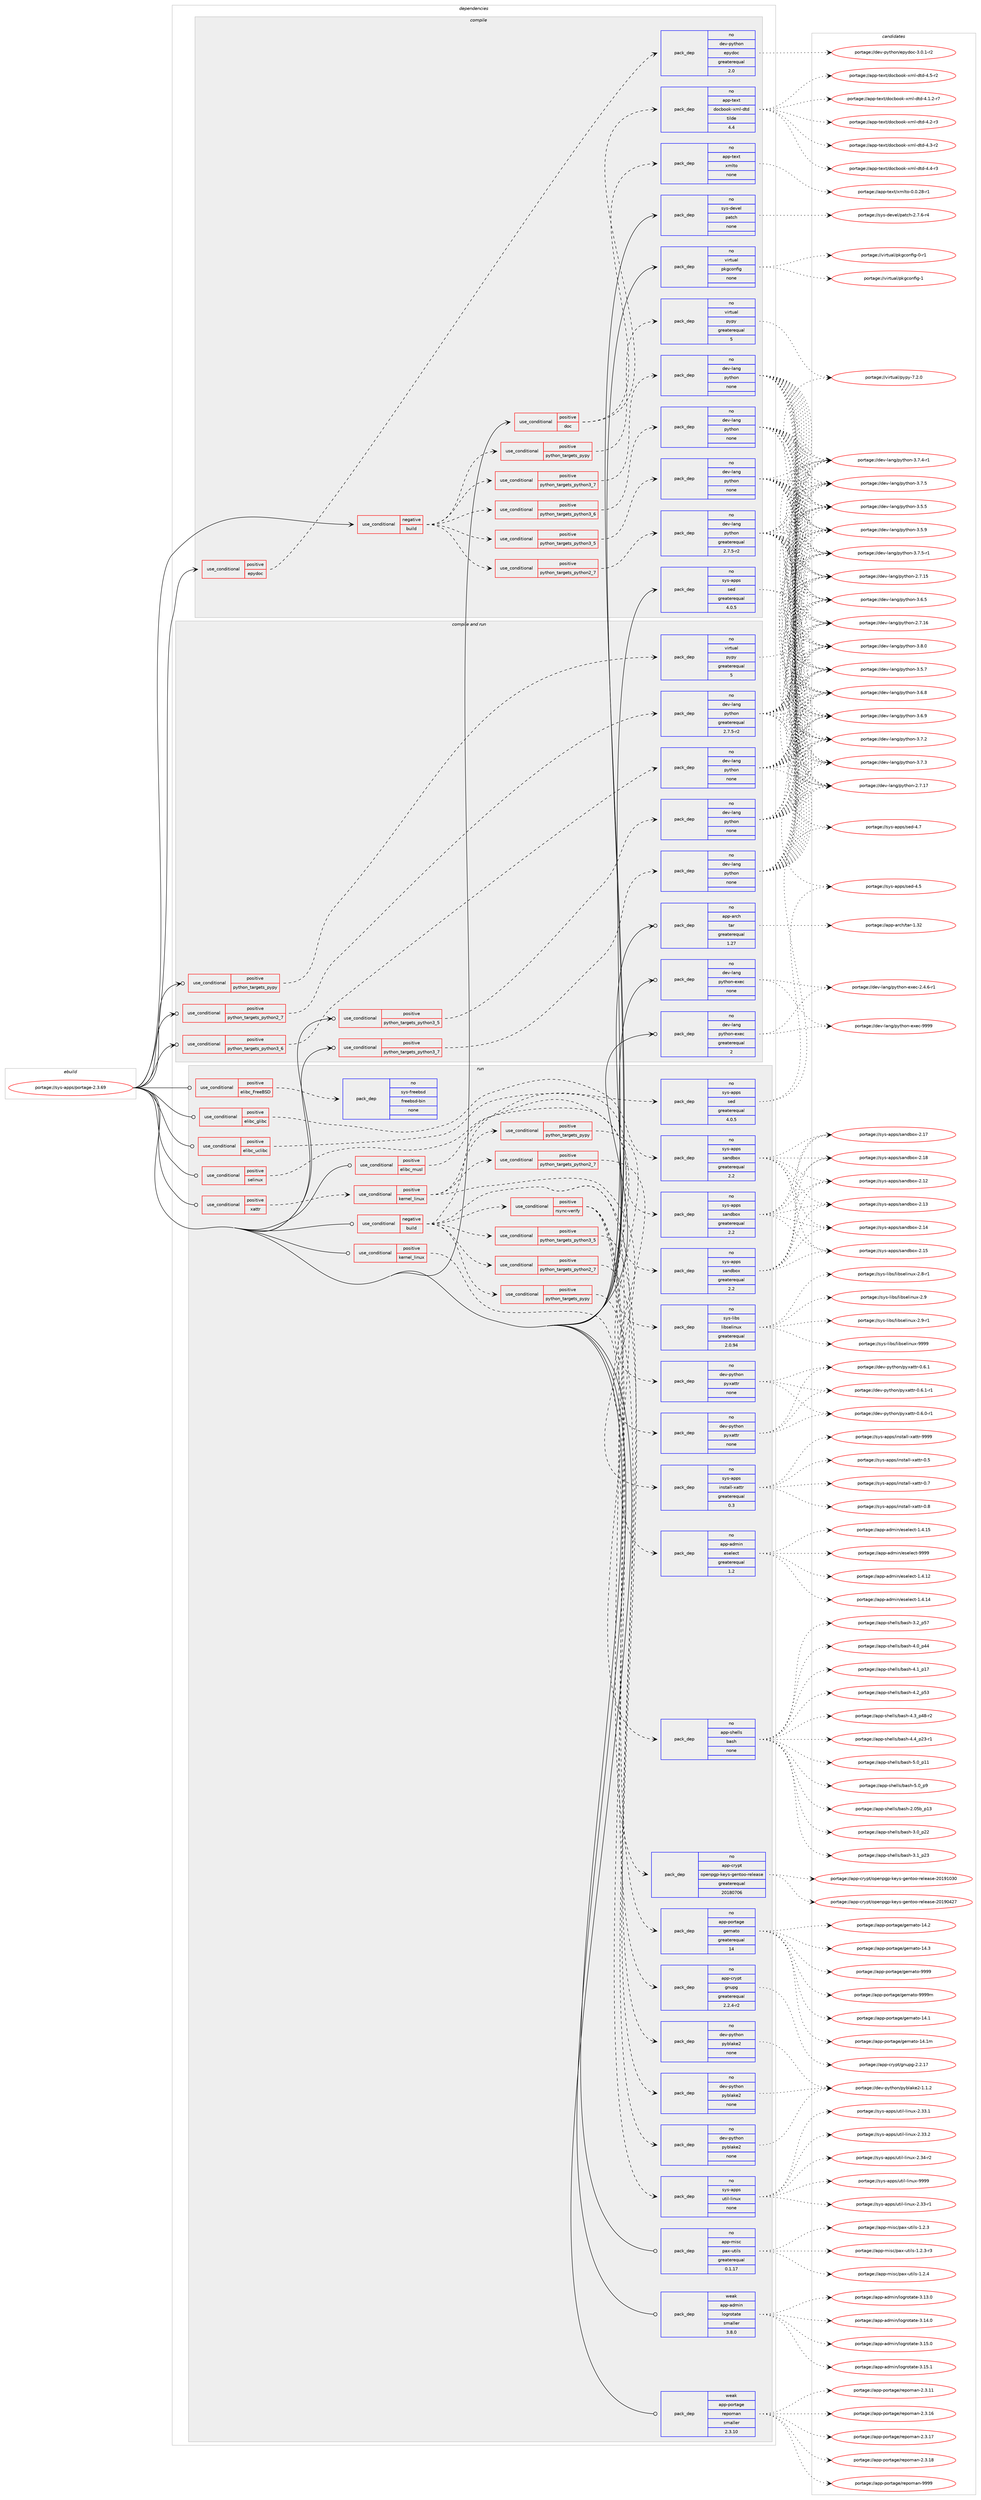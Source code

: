 digraph prolog {

# *************
# Graph options
# *************

newrank=true;
concentrate=true;
compound=true;
graph [rankdir=LR,fontname=Helvetica,fontsize=10,ranksep=1.5];#, ranksep=2.5, nodesep=0.2];
edge  [arrowhead=vee];
node  [fontname=Helvetica,fontsize=10];

# **********
# The ebuild
# **********

subgraph cluster_leftcol {
color=gray;
rank=same;
label=<<i>ebuild</i>>;
id [label="portage://sys-apps/portage-2.3.69", color=red, width=4, href="../sys-apps/portage-2.3.69.svg"];
}

# ****************
# The dependencies
# ****************

subgraph cluster_midcol {
color=gray;
label=<<i>dependencies</i>>;
subgraph cluster_compile {
fillcolor="#eeeeee";
style=filled;
label=<<i>compile</i>>;
subgraph cond99752 {
dependency410170 [label=<<TABLE BORDER="0" CELLBORDER="1" CELLSPACING="0" CELLPADDING="4"><TR><TD ROWSPAN="3" CELLPADDING="10">use_conditional</TD></TR><TR><TD>negative</TD></TR><TR><TD>build</TD></TR></TABLE>>, shape=none, color=red];
subgraph cond99753 {
dependency410171 [label=<<TABLE BORDER="0" CELLBORDER="1" CELLSPACING="0" CELLPADDING="4"><TR><TD ROWSPAN="3" CELLPADDING="10">use_conditional</TD></TR><TR><TD>positive</TD></TR><TR><TD>python_targets_pypy</TD></TR></TABLE>>, shape=none, color=red];
subgraph pack303570 {
dependency410172 [label=<<TABLE BORDER="0" CELLBORDER="1" CELLSPACING="0" CELLPADDING="4" WIDTH="220"><TR><TD ROWSPAN="6" CELLPADDING="30">pack_dep</TD></TR><TR><TD WIDTH="110">no</TD></TR><TR><TD>virtual</TD></TR><TR><TD>pypy</TD></TR><TR><TD>greaterequal</TD></TR><TR><TD>5</TD></TR></TABLE>>, shape=none, color=blue];
}
dependency410171:e -> dependency410172:w [weight=20,style="dashed",arrowhead="vee"];
}
dependency410170:e -> dependency410171:w [weight=20,style="dashed",arrowhead="vee"];
subgraph cond99754 {
dependency410173 [label=<<TABLE BORDER="0" CELLBORDER="1" CELLSPACING="0" CELLPADDING="4"><TR><TD ROWSPAN="3" CELLPADDING="10">use_conditional</TD></TR><TR><TD>positive</TD></TR><TR><TD>python_targets_python2_7</TD></TR></TABLE>>, shape=none, color=red];
subgraph pack303571 {
dependency410174 [label=<<TABLE BORDER="0" CELLBORDER="1" CELLSPACING="0" CELLPADDING="4" WIDTH="220"><TR><TD ROWSPAN="6" CELLPADDING="30">pack_dep</TD></TR><TR><TD WIDTH="110">no</TD></TR><TR><TD>dev-lang</TD></TR><TR><TD>python</TD></TR><TR><TD>greaterequal</TD></TR><TR><TD>2.7.5-r2</TD></TR></TABLE>>, shape=none, color=blue];
}
dependency410173:e -> dependency410174:w [weight=20,style="dashed",arrowhead="vee"];
}
dependency410170:e -> dependency410173:w [weight=20,style="dashed",arrowhead="vee"];
subgraph cond99755 {
dependency410175 [label=<<TABLE BORDER="0" CELLBORDER="1" CELLSPACING="0" CELLPADDING="4"><TR><TD ROWSPAN="3" CELLPADDING="10">use_conditional</TD></TR><TR><TD>positive</TD></TR><TR><TD>python_targets_python3_5</TD></TR></TABLE>>, shape=none, color=red];
subgraph pack303572 {
dependency410176 [label=<<TABLE BORDER="0" CELLBORDER="1" CELLSPACING="0" CELLPADDING="4" WIDTH="220"><TR><TD ROWSPAN="6" CELLPADDING="30">pack_dep</TD></TR><TR><TD WIDTH="110">no</TD></TR><TR><TD>dev-lang</TD></TR><TR><TD>python</TD></TR><TR><TD>none</TD></TR><TR><TD></TD></TR></TABLE>>, shape=none, color=blue];
}
dependency410175:e -> dependency410176:w [weight=20,style="dashed",arrowhead="vee"];
}
dependency410170:e -> dependency410175:w [weight=20,style="dashed",arrowhead="vee"];
subgraph cond99756 {
dependency410177 [label=<<TABLE BORDER="0" CELLBORDER="1" CELLSPACING="0" CELLPADDING="4"><TR><TD ROWSPAN="3" CELLPADDING="10">use_conditional</TD></TR><TR><TD>positive</TD></TR><TR><TD>python_targets_python3_6</TD></TR></TABLE>>, shape=none, color=red];
subgraph pack303573 {
dependency410178 [label=<<TABLE BORDER="0" CELLBORDER="1" CELLSPACING="0" CELLPADDING="4" WIDTH="220"><TR><TD ROWSPAN="6" CELLPADDING="30">pack_dep</TD></TR><TR><TD WIDTH="110">no</TD></TR><TR><TD>dev-lang</TD></TR><TR><TD>python</TD></TR><TR><TD>none</TD></TR><TR><TD></TD></TR></TABLE>>, shape=none, color=blue];
}
dependency410177:e -> dependency410178:w [weight=20,style="dashed",arrowhead="vee"];
}
dependency410170:e -> dependency410177:w [weight=20,style="dashed",arrowhead="vee"];
subgraph cond99757 {
dependency410179 [label=<<TABLE BORDER="0" CELLBORDER="1" CELLSPACING="0" CELLPADDING="4"><TR><TD ROWSPAN="3" CELLPADDING="10">use_conditional</TD></TR><TR><TD>positive</TD></TR><TR><TD>python_targets_python3_7</TD></TR></TABLE>>, shape=none, color=red];
subgraph pack303574 {
dependency410180 [label=<<TABLE BORDER="0" CELLBORDER="1" CELLSPACING="0" CELLPADDING="4" WIDTH="220"><TR><TD ROWSPAN="6" CELLPADDING="30">pack_dep</TD></TR><TR><TD WIDTH="110">no</TD></TR><TR><TD>dev-lang</TD></TR><TR><TD>python</TD></TR><TR><TD>none</TD></TR><TR><TD></TD></TR></TABLE>>, shape=none, color=blue];
}
dependency410179:e -> dependency410180:w [weight=20,style="dashed",arrowhead="vee"];
}
dependency410170:e -> dependency410179:w [weight=20,style="dashed",arrowhead="vee"];
}
id:e -> dependency410170:w [weight=20,style="solid",arrowhead="vee"];
subgraph cond99758 {
dependency410181 [label=<<TABLE BORDER="0" CELLBORDER="1" CELLSPACING="0" CELLPADDING="4"><TR><TD ROWSPAN="3" CELLPADDING="10">use_conditional</TD></TR><TR><TD>positive</TD></TR><TR><TD>doc</TD></TR></TABLE>>, shape=none, color=red];
subgraph pack303575 {
dependency410182 [label=<<TABLE BORDER="0" CELLBORDER="1" CELLSPACING="0" CELLPADDING="4" WIDTH="220"><TR><TD ROWSPAN="6" CELLPADDING="30">pack_dep</TD></TR><TR><TD WIDTH="110">no</TD></TR><TR><TD>app-text</TD></TR><TR><TD>xmlto</TD></TR><TR><TD>none</TD></TR><TR><TD></TD></TR></TABLE>>, shape=none, color=blue];
}
dependency410181:e -> dependency410182:w [weight=20,style="dashed",arrowhead="vee"];
subgraph pack303576 {
dependency410183 [label=<<TABLE BORDER="0" CELLBORDER="1" CELLSPACING="0" CELLPADDING="4" WIDTH="220"><TR><TD ROWSPAN="6" CELLPADDING="30">pack_dep</TD></TR><TR><TD WIDTH="110">no</TD></TR><TR><TD>app-text</TD></TR><TR><TD>docbook-xml-dtd</TD></TR><TR><TD>tilde</TD></TR><TR><TD>4.4</TD></TR></TABLE>>, shape=none, color=blue];
}
dependency410181:e -> dependency410183:w [weight=20,style="dashed",arrowhead="vee"];
}
id:e -> dependency410181:w [weight=20,style="solid",arrowhead="vee"];
subgraph cond99759 {
dependency410184 [label=<<TABLE BORDER="0" CELLBORDER="1" CELLSPACING="0" CELLPADDING="4"><TR><TD ROWSPAN="3" CELLPADDING="10">use_conditional</TD></TR><TR><TD>positive</TD></TR><TR><TD>epydoc</TD></TR></TABLE>>, shape=none, color=red];
subgraph pack303577 {
dependency410185 [label=<<TABLE BORDER="0" CELLBORDER="1" CELLSPACING="0" CELLPADDING="4" WIDTH="220"><TR><TD ROWSPAN="6" CELLPADDING="30">pack_dep</TD></TR><TR><TD WIDTH="110">no</TD></TR><TR><TD>dev-python</TD></TR><TR><TD>epydoc</TD></TR><TR><TD>greaterequal</TD></TR><TR><TD>2.0</TD></TR></TABLE>>, shape=none, color=blue];
}
dependency410184:e -> dependency410185:w [weight=20,style="dashed",arrowhead="vee"];
}
id:e -> dependency410184:w [weight=20,style="solid",arrowhead="vee"];
subgraph pack303578 {
dependency410186 [label=<<TABLE BORDER="0" CELLBORDER="1" CELLSPACING="0" CELLPADDING="4" WIDTH="220"><TR><TD ROWSPAN="6" CELLPADDING="30">pack_dep</TD></TR><TR><TD WIDTH="110">no</TD></TR><TR><TD>sys-apps</TD></TR><TR><TD>sed</TD></TR><TR><TD>greaterequal</TD></TR><TR><TD>4.0.5</TD></TR></TABLE>>, shape=none, color=blue];
}
id:e -> dependency410186:w [weight=20,style="solid",arrowhead="vee"];
subgraph pack303579 {
dependency410187 [label=<<TABLE BORDER="0" CELLBORDER="1" CELLSPACING="0" CELLPADDING="4" WIDTH="220"><TR><TD ROWSPAN="6" CELLPADDING="30">pack_dep</TD></TR><TR><TD WIDTH="110">no</TD></TR><TR><TD>sys-devel</TD></TR><TR><TD>patch</TD></TR><TR><TD>none</TD></TR><TR><TD></TD></TR></TABLE>>, shape=none, color=blue];
}
id:e -> dependency410187:w [weight=20,style="solid",arrowhead="vee"];
subgraph pack303580 {
dependency410188 [label=<<TABLE BORDER="0" CELLBORDER="1" CELLSPACING="0" CELLPADDING="4" WIDTH="220"><TR><TD ROWSPAN="6" CELLPADDING="30">pack_dep</TD></TR><TR><TD WIDTH="110">no</TD></TR><TR><TD>virtual</TD></TR><TR><TD>pkgconfig</TD></TR><TR><TD>none</TD></TR><TR><TD></TD></TR></TABLE>>, shape=none, color=blue];
}
id:e -> dependency410188:w [weight=20,style="solid",arrowhead="vee"];
}
subgraph cluster_compileandrun {
fillcolor="#eeeeee";
style=filled;
label=<<i>compile and run</i>>;
subgraph cond99760 {
dependency410189 [label=<<TABLE BORDER="0" CELLBORDER="1" CELLSPACING="0" CELLPADDING="4"><TR><TD ROWSPAN="3" CELLPADDING="10">use_conditional</TD></TR><TR><TD>positive</TD></TR><TR><TD>python_targets_pypy</TD></TR></TABLE>>, shape=none, color=red];
subgraph pack303581 {
dependency410190 [label=<<TABLE BORDER="0" CELLBORDER="1" CELLSPACING="0" CELLPADDING="4" WIDTH="220"><TR><TD ROWSPAN="6" CELLPADDING="30">pack_dep</TD></TR><TR><TD WIDTH="110">no</TD></TR><TR><TD>virtual</TD></TR><TR><TD>pypy</TD></TR><TR><TD>greaterequal</TD></TR><TR><TD>5</TD></TR></TABLE>>, shape=none, color=blue];
}
dependency410189:e -> dependency410190:w [weight=20,style="dashed",arrowhead="vee"];
}
id:e -> dependency410189:w [weight=20,style="solid",arrowhead="odotvee"];
subgraph cond99761 {
dependency410191 [label=<<TABLE BORDER="0" CELLBORDER="1" CELLSPACING="0" CELLPADDING="4"><TR><TD ROWSPAN="3" CELLPADDING="10">use_conditional</TD></TR><TR><TD>positive</TD></TR><TR><TD>python_targets_python2_7</TD></TR></TABLE>>, shape=none, color=red];
subgraph pack303582 {
dependency410192 [label=<<TABLE BORDER="0" CELLBORDER="1" CELLSPACING="0" CELLPADDING="4" WIDTH="220"><TR><TD ROWSPAN="6" CELLPADDING="30">pack_dep</TD></TR><TR><TD WIDTH="110">no</TD></TR><TR><TD>dev-lang</TD></TR><TR><TD>python</TD></TR><TR><TD>greaterequal</TD></TR><TR><TD>2.7.5-r2</TD></TR></TABLE>>, shape=none, color=blue];
}
dependency410191:e -> dependency410192:w [weight=20,style="dashed",arrowhead="vee"];
}
id:e -> dependency410191:w [weight=20,style="solid",arrowhead="odotvee"];
subgraph cond99762 {
dependency410193 [label=<<TABLE BORDER="0" CELLBORDER="1" CELLSPACING="0" CELLPADDING="4"><TR><TD ROWSPAN="3" CELLPADDING="10">use_conditional</TD></TR><TR><TD>positive</TD></TR><TR><TD>python_targets_python3_5</TD></TR></TABLE>>, shape=none, color=red];
subgraph pack303583 {
dependency410194 [label=<<TABLE BORDER="0" CELLBORDER="1" CELLSPACING="0" CELLPADDING="4" WIDTH="220"><TR><TD ROWSPAN="6" CELLPADDING="30">pack_dep</TD></TR><TR><TD WIDTH="110">no</TD></TR><TR><TD>dev-lang</TD></TR><TR><TD>python</TD></TR><TR><TD>none</TD></TR><TR><TD></TD></TR></TABLE>>, shape=none, color=blue];
}
dependency410193:e -> dependency410194:w [weight=20,style="dashed",arrowhead="vee"];
}
id:e -> dependency410193:w [weight=20,style="solid",arrowhead="odotvee"];
subgraph cond99763 {
dependency410195 [label=<<TABLE BORDER="0" CELLBORDER="1" CELLSPACING="0" CELLPADDING="4"><TR><TD ROWSPAN="3" CELLPADDING="10">use_conditional</TD></TR><TR><TD>positive</TD></TR><TR><TD>python_targets_python3_6</TD></TR></TABLE>>, shape=none, color=red];
subgraph pack303584 {
dependency410196 [label=<<TABLE BORDER="0" CELLBORDER="1" CELLSPACING="0" CELLPADDING="4" WIDTH="220"><TR><TD ROWSPAN="6" CELLPADDING="30">pack_dep</TD></TR><TR><TD WIDTH="110">no</TD></TR><TR><TD>dev-lang</TD></TR><TR><TD>python</TD></TR><TR><TD>none</TD></TR><TR><TD></TD></TR></TABLE>>, shape=none, color=blue];
}
dependency410195:e -> dependency410196:w [weight=20,style="dashed",arrowhead="vee"];
}
id:e -> dependency410195:w [weight=20,style="solid",arrowhead="odotvee"];
subgraph cond99764 {
dependency410197 [label=<<TABLE BORDER="0" CELLBORDER="1" CELLSPACING="0" CELLPADDING="4"><TR><TD ROWSPAN="3" CELLPADDING="10">use_conditional</TD></TR><TR><TD>positive</TD></TR><TR><TD>python_targets_python3_7</TD></TR></TABLE>>, shape=none, color=red];
subgraph pack303585 {
dependency410198 [label=<<TABLE BORDER="0" CELLBORDER="1" CELLSPACING="0" CELLPADDING="4" WIDTH="220"><TR><TD ROWSPAN="6" CELLPADDING="30">pack_dep</TD></TR><TR><TD WIDTH="110">no</TD></TR><TR><TD>dev-lang</TD></TR><TR><TD>python</TD></TR><TR><TD>none</TD></TR><TR><TD></TD></TR></TABLE>>, shape=none, color=blue];
}
dependency410197:e -> dependency410198:w [weight=20,style="dashed",arrowhead="vee"];
}
id:e -> dependency410197:w [weight=20,style="solid",arrowhead="odotvee"];
subgraph pack303586 {
dependency410199 [label=<<TABLE BORDER="0" CELLBORDER="1" CELLSPACING="0" CELLPADDING="4" WIDTH="220"><TR><TD ROWSPAN="6" CELLPADDING="30">pack_dep</TD></TR><TR><TD WIDTH="110">no</TD></TR><TR><TD>app-arch</TD></TR><TR><TD>tar</TD></TR><TR><TD>greaterequal</TD></TR><TR><TD>1.27</TD></TR></TABLE>>, shape=none, color=blue];
}
id:e -> dependency410199:w [weight=20,style="solid",arrowhead="odotvee"];
subgraph pack303587 {
dependency410200 [label=<<TABLE BORDER="0" CELLBORDER="1" CELLSPACING="0" CELLPADDING="4" WIDTH="220"><TR><TD ROWSPAN="6" CELLPADDING="30">pack_dep</TD></TR><TR><TD WIDTH="110">no</TD></TR><TR><TD>dev-lang</TD></TR><TR><TD>python-exec</TD></TR><TR><TD>greaterequal</TD></TR><TR><TD>2</TD></TR></TABLE>>, shape=none, color=blue];
}
id:e -> dependency410200:w [weight=20,style="solid",arrowhead="odotvee"];
subgraph pack303588 {
dependency410201 [label=<<TABLE BORDER="0" CELLBORDER="1" CELLSPACING="0" CELLPADDING="4" WIDTH="220"><TR><TD ROWSPAN="6" CELLPADDING="30">pack_dep</TD></TR><TR><TD WIDTH="110">no</TD></TR><TR><TD>dev-lang</TD></TR><TR><TD>python-exec</TD></TR><TR><TD>none</TD></TR><TR><TD></TD></TR></TABLE>>, shape=none, color=blue];
}
id:e -> dependency410201:w [weight=20,style="solid",arrowhead="odotvee"];
}
subgraph cluster_run {
fillcolor="#eeeeee";
style=filled;
label=<<i>run</i>>;
subgraph cond99765 {
dependency410202 [label=<<TABLE BORDER="0" CELLBORDER="1" CELLSPACING="0" CELLPADDING="4"><TR><TD ROWSPAN="3" CELLPADDING="10">use_conditional</TD></TR><TR><TD>negative</TD></TR><TR><TD>build</TD></TR></TABLE>>, shape=none, color=red];
subgraph pack303589 {
dependency410203 [label=<<TABLE BORDER="0" CELLBORDER="1" CELLSPACING="0" CELLPADDING="4" WIDTH="220"><TR><TD ROWSPAN="6" CELLPADDING="30">pack_dep</TD></TR><TR><TD WIDTH="110">no</TD></TR><TR><TD>sys-apps</TD></TR><TR><TD>sed</TD></TR><TR><TD>greaterequal</TD></TR><TR><TD>4.0.5</TD></TR></TABLE>>, shape=none, color=blue];
}
dependency410202:e -> dependency410203:w [weight=20,style="dashed",arrowhead="vee"];
subgraph pack303590 {
dependency410204 [label=<<TABLE BORDER="0" CELLBORDER="1" CELLSPACING="0" CELLPADDING="4" WIDTH="220"><TR><TD ROWSPAN="6" CELLPADDING="30">pack_dep</TD></TR><TR><TD WIDTH="110">no</TD></TR><TR><TD>app-shells</TD></TR><TR><TD>bash</TD></TR><TR><TD>none</TD></TR><TR><TD></TD></TR></TABLE>>, shape=none, color=blue];
}
dependency410202:e -> dependency410204:w [weight=20,style="dashed",arrowhead="vee"];
subgraph pack303591 {
dependency410205 [label=<<TABLE BORDER="0" CELLBORDER="1" CELLSPACING="0" CELLPADDING="4" WIDTH="220"><TR><TD ROWSPAN="6" CELLPADDING="30">pack_dep</TD></TR><TR><TD WIDTH="110">no</TD></TR><TR><TD>app-admin</TD></TR><TR><TD>eselect</TD></TR><TR><TD>greaterequal</TD></TR><TR><TD>1.2</TD></TR></TABLE>>, shape=none, color=blue];
}
dependency410202:e -> dependency410205:w [weight=20,style="dashed",arrowhead="vee"];
subgraph cond99766 {
dependency410206 [label=<<TABLE BORDER="0" CELLBORDER="1" CELLSPACING="0" CELLPADDING="4"><TR><TD ROWSPAN="3" CELLPADDING="10">use_conditional</TD></TR><TR><TD>positive</TD></TR><TR><TD>python_targets_pypy</TD></TR></TABLE>>, shape=none, color=red];
subgraph pack303592 {
dependency410207 [label=<<TABLE BORDER="0" CELLBORDER="1" CELLSPACING="0" CELLPADDING="4" WIDTH="220"><TR><TD ROWSPAN="6" CELLPADDING="30">pack_dep</TD></TR><TR><TD WIDTH="110">no</TD></TR><TR><TD>dev-python</TD></TR><TR><TD>pyblake2</TD></TR><TR><TD>none</TD></TR><TR><TD></TD></TR></TABLE>>, shape=none, color=blue];
}
dependency410206:e -> dependency410207:w [weight=20,style="dashed",arrowhead="vee"];
}
dependency410202:e -> dependency410206:w [weight=20,style="dashed",arrowhead="vee"];
subgraph cond99767 {
dependency410208 [label=<<TABLE BORDER="0" CELLBORDER="1" CELLSPACING="0" CELLPADDING="4"><TR><TD ROWSPAN="3" CELLPADDING="10">use_conditional</TD></TR><TR><TD>positive</TD></TR><TR><TD>python_targets_python2_7</TD></TR></TABLE>>, shape=none, color=red];
subgraph pack303593 {
dependency410209 [label=<<TABLE BORDER="0" CELLBORDER="1" CELLSPACING="0" CELLPADDING="4" WIDTH="220"><TR><TD ROWSPAN="6" CELLPADDING="30">pack_dep</TD></TR><TR><TD WIDTH="110">no</TD></TR><TR><TD>dev-python</TD></TR><TR><TD>pyblake2</TD></TR><TR><TD>none</TD></TR><TR><TD></TD></TR></TABLE>>, shape=none, color=blue];
}
dependency410208:e -> dependency410209:w [weight=20,style="dashed",arrowhead="vee"];
}
dependency410202:e -> dependency410208:w [weight=20,style="dashed",arrowhead="vee"];
subgraph cond99768 {
dependency410210 [label=<<TABLE BORDER="0" CELLBORDER="1" CELLSPACING="0" CELLPADDING="4"><TR><TD ROWSPAN="3" CELLPADDING="10">use_conditional</TD></TR><TR><TD>positive</TD></TR><TR><TD>python_targets_python3_5</TD></TR></TABLE>>, shape=none, color=red];
subgraph pack303594 {
dependency410211 [label=<<TABLE BORDER="0" CELLBORDER="1" CELLSPACING="0" CELLPADDING="4" WIDTH="220"><TR><TD ROWSPAN="6" CELLPADDING="30">pack_dep</TD></TR><TR><TD WIDTH="110">no</TD></TR><TR><TD>dev-python</TD></TR><TR><TD>pyblake2</TD></TR><TR><TD>none</TD></TR><TR><TD></TD></TR></TABLE>>, shape=none, color=blue];
}
dependency410210:e -> dependency410211:w [weight=20,style="dashed",arrowhead="vee"];
}
dependency410202:e -> dependency410210:w [weight=20,style="dashed",arrowhead="vee"];
subgraph cond99769 {
dependency410212 [label=<<TABLE BORDER="0" CELLBORDER="1" CELLSPACING="0" CELLPADDING="4"><TR><TD ROWSPAN="3" CELLPADDING="10">use_conditional</TD></TR><TR><TD>positive</TD></TR><TR><TD>rsync-verify</TD></TR></TABLE>>, shape=none, color=red];
subgraph pack303595 {
dependency410213 [label=<<TABLE BORDER="0" CELLBORDER="1" CELLSPACING="0" CELLPADDING="4" WIDTH="220"><TR><TD ROWSPAN="6" CELLPADDING="30">pack_dep</TD></TR><TR><TD WIDTH="110">no</TD></TR><TR><TD>app-portage</TD></TR><TR><TD>gemato</TD></TR><TR><TD>greaterequal</TD></TR><TR><TD>14</TD></TR></TABLE>>, shape=none, color=blue];
}
dependency410212:e -> dependency410213:w [weight=20,style="dashed",arrowhead="vee"];
subgraph pack303596 {
dependency410214 [label=<<TABLE BORDER="0" CELLBORDER="1" CELLSPACING="0" CELLPADDING="4" WIDTH="220"><TR><TD ROWSPAN="6" CELLPADDING="30">pack_dep</TD></TR><TR><TD WIDTH="110">no</TD></TR><TR><TD>app-crypt</TD></TR><TR><TD>openpgp-keys-gentoo-release</TD></TR><TR><TD>greaterequal</TD></TR><TR><TD>20180706</TD></TR></TABLE>>, shape=none, color=blue];
}
dependency410212:e -> dependency410214:w [weight=20,style="dashed",arrowhead="vee"];
subgraph pack303597 {
dependency410215 [label=<<TABLE BORDER="0" CELLBORDER="1" CELLSPACING="0" CELLPADDING="4" WIDTH="220"><TR><TD ROWSPAN="6" CELLPADDING="30">pack_dep</TD></TR><TR><TD WIDTH="110">no</TD></TR><TR><TD>app-crypt</TD></TR><TR><TD>gnupg</TD></TR><TR><TD>greaterequal</TD></TR><TR><TD>2.2.4-r2</TD></TR></TABLE>>, shape=none, color=blue];
}
dependency410212:e -> dependency410215:w [weight=20,style="dashed",arrowhead="vee"];
}
dependency410202:e -> dependency410212:w [weight=20,style="dashed",arrowhead="vee"];
}
id:e -> dependency410202:w [weight=20,style="solid",arrowhead="odot"];
subgraph cond99770 {
dependency410216 [label=<<TABLE BORDER="0" CELLBORDER="1" CELLSPACING="0" CELLPADDING="4"><TR><TD ROWSPAN="3" CELLPADDING="10">use_conditional</TD></TR><TR><TD>positive</TD></TR><TR><TD>elibc_FreeBSD</TD></TR></TABLE>>, shape=none, color=red];
subgraph pack303598 {
dependency410217 [label=<<TABLE BORDER="0" CELLBORDER="1" CELLSPACING="0" CELLPADDING="4" WIDTH="220"><TR><TD ROWSPAN="6" CELLPADDING="30">pack_dep</TD></TR><TR><TD WIDTH="110">no</TD></TR><TR><TD>sys-freebsd</TD></TR><TR><TD>freebsd-bin</TD></TR><TR><TD>none</TD></TR><TR><TD></TD></TR></TABLE>>, shape=none, color=blue];
}
dependency410216:e -> dependency410217:w [weight=20,style="dashed",arrowhead="vee"];
}
id:e -> dependency410216:w [weight=20,style="solid",arrowhead="odot"];
subgraph cond99771 {
dependency410218 [label=<<TABLE BORDER="0" CELLBORDER="1" CELLSPACING="0" CELLPADDING="4"><TR><TD ROWSPAN="3" CELLPADDING="10">use_conditional</TD></TR><TR><TD>positive</TD></TR><TR><TD>elibc_glibc</TD></TR></TABLE>>, shape=none, color=red];
subgraph pack303599 {
dependency410219 [label=<<TABLE BORDER="0" CELLBORDER="1" CELLSPACING="0" CELLPADDING="4" WIDTH="220"><TR><TD ROWSPAN="6" CELLPADDING="30">pack_dep</TD></TR><TR><TD WIDTH="110">no</TD></TR><TR><TD>sys-apps</TD></TR><TR><TD>sandbox</TD></TR><TR><TD>greaterequal</TD></TR><TR><TD>2.2</TD></TR></TABLE>>, shape=none, color=blue];
}
dependency410218:e -> dependency410219:w [weight=20,style="dashed",arrowhead="vee"];
}
id:e -> dependency410218:w [weight=20,style="solid",arrowhead="odot"];
subgraph cond99772 {
dependency410220 [label=<<TABLE BORDER="0" CELLBORDER="1" CELLSPACING="0" CELLPADDING="4"><TR><TD ROWSPAN="3" CELLPADDING="10">use_conditional</TD></TR><TR><TD>positive</TD></TR><TR><TD>elibc_musl</TD></TR></TABLE>>, shape=none, color=red];
subgraph pack303600 {
dependency410221 [label=<<TABLE BORDER="0" CELLBORDER="1" CELLSPACING="0" CELLPADDING="4" WIDTH="220"><TR><TD ROWSPAN="6" CELLPADDING="30">pack_dep</TD></TR><TR><TD WIDTH="110">no</TD></TR><TR><TD>sys-apps</TD></TR><TR><TD>sandbox</TD></TR><TR><TD>greaterequal</TD></TR><TR><TD>2.2</TD></TR></TABLE>>, shape=none, color=blue];
}
dependency410220:e -> dependency410221:w [weight=20,style="dashed",arrowhead="vee"];
}
id:e -> dependency410220:w [weight=20,style="solid",arrowhead="odot"];
subgraph cond99773 {
dependency410222 [label=<<TABLE BORDER="0" CELLBORDER="1" CELLSPACING="0" CELLPADDING="4"><TR><TD ROWSPAN="3" CELLPADDING="10">use_conditional</TD></TR><TR><TD>positive</TD></TR><TR><TD>elibc_uclibc</TD></TR></TABLE>>, shape=none, color=red];
subgraph pack303601 {
dependency410223 [label=<<TABLE BORDER="0" CELLBORDER="1" CELLSPACING="0" CELLPADDING="4" WIDTH="220"><TR><TD ROWSPAN="6" CELLPADDING="30">pack_dep</TD></TR><TR><TD WIDTH="110">no</TD></TR><TR><TD>sys-apps</TD></TR><TR><TD>sandbox</TD></TR><TR><TD>greaterequal</TD></TR><TR><TD>2.2</TD></TR></TABLE>>, shape=none, color=blue];
}
dependency410222:e -> dependency410223:w [weight=20,style="dashed",arrowhead="vee"];
}
id:e -> dependency410222:w [weight=20,style="solid",arrowhead="odot"];
subgraph cond99774 {
dependency410224 [label=<<TABLE BORDER="0" CELLBORDER="1" CELLSPACING="0" CELLPADDING="4"><TR><TD ROWSPAN="3" CELLPADDING="10">use_conditional</TD></TR><TR><TD>positive</TD></TR><TR><TD>kernel_linux</TD></TR></TABLE>>, shape=none, color=red];
subgraph pack303602 {
dependency410225 [label=<<TABLE BORDER="0" CELLBORDER="1" CELLSPACING="0" CELLPADDING="4" WIDTH="220"><TR><TD ROWSPAN="6" CELLPADDING="30">pack_dep</TD></TR><TR><TD WIDTH="110">no</TD></TR><TR><TD>sys-apps</TD></TR><TR><TD>util-linux</TD></TR><TR><TD>none</TD></TR><TR><TD></TD></TR></TABLE>>, shape=none, color=blue];
}
dependency410224:e -> dependency410225:w [weight=20,style="dashed",arrowhead="vee"];
}
id:e -> dependency410224:w [weight=20,style="solid",arrowhead="odot"];
subgraph cond99775 {
dependency410226 [label=<<TABLE BORDER="0" CELLBORDER="1" CELLSPACING="0" CELLPADDING="4"><TR><TD ROWSPAN="3" CELLPADDING="10">use_conditional</TD></TR><TR><TD>positive</TD></TR><TR><TD>selinux</TD></TR></TABLE>>, shape=none, color=red];
subgraph pack303603 {
dependency410227 [label=<<TABLE BORDER="0" CELLBORDER="1" CELLSPACING="0" CELLPADDING="4" WIDTH="220"><TR><TD ROWSPAN="6" CELLPADDING="30">pack_dep</TD></TR><TR><TD WIDTH="110">no</TD></TR><TR><TD>sys-libs</TD></TR><TR><TD>libselinux</TD></TR><TR><TD>greaterequal</TD></TR><TR><TD>2.0.94</TD></TR></TABLE>>, shape=none, color=blue];
}
dependency410226:e -> dependency410227:w [weight=20,style="dashed",arrowhead="vee"];
}
id:e -> dependency410226:w [weight=20,style="solid",arrowhead="odot"];
subgraph cond99776 {
dependency410228 [label=<<TABLE BORDER="0" CELLBORDER="1" CELLSPACING="0" CELLPADDING="4"><TR><TD ROWSPAN="3" CELLPADDING="10">use_conditional</TD></TR><TR><TD>positive</TD></TR><TR><TD>xattr</TD></TR></TABLE>>, shape=none, color=red];
subgraph cond99777 {
dependency410229 [label=<<TABLE BORDER="0" CELLBORDER="1" CELLSPACING="0" CELLPADDING="4"><TR><TD ROWSPAN="3" CELLPADDING="10">use_conditional</TD></TR><TR><TD>positive</TD></TR><TR><TD>kernel_linux</TD></TR></TABLE>>, shape=none, color=red];
subgraph pack303604 {
dependency410230 [label=<<TABLE BORDER="0" CELLBORDER="1" CELLSPACING="0" CELLPADDING="4" WIDTH="220"><TR><TD ROWSPAN="6" CELLPADDING="30">pack_dep</TD></TR><TR><TD WIDTH="110">no</TD></TR><TR><TD>sys-apps</TD></TR><TR><TD>install-xattr</TD></TR><TR><TD>greaterequal</TD></TR><TR><TD>0.3</TD></TR></TABLE>>, shape=none, color=blue];
}
dependency410229:e -> dependency410230:w [weight=20,style="dashed",arrowhead="vee"];
subgraph cond99778 {
dependency410231 [label=<<TABLE BORDER="0" CELLBORDER="1" CELLSPACING="0" CELLPADDING="4"><TR><TD ROWSPAN="3" CELLPADDING="10">use_conditional</TD></TR><TR><TD>positive</TD></TR><TR><TD>python_targets_pypy</TD></TR></TABLE>>, shape=none, color=red];
subgraph pack303605 {
dependency410232 [label=<<TABLE BORDER="0" CELLBORDER="1" CELLSPACING="0" CELLPADDING="4" WIDTH="220"><TR><TD ROWSPAN="6" CELLPADDING="30">pack_dep</TD></TR><TR><TD WIDTH="110">no</TD></TR><TR><TD>dev-python</TD></TR><TR><TD>pyxattr</TD></TR><TR><TD>none</TD></TR><TR><TD></TD></TR></TABLE>>, shape=none, color=blue];
}
dependency410231:e -> dependency410232:w [weight=20,style="dashed",arrowhead="vee"];
}
dependency410229:e -> dependency410231:w [weight=20,style="dashed",arrowhead="vee"];
subgraph cond99779 {
dependency410233 [label=<<TABLE BORDER="0" CELLBORDER="1" CELLSPACING="0" CELLPADDING="4"><TR><TD ROWSPAN="3" CELLPADDING="10">use_conditional</TD></TR><TR><TD>positive</TD></TR><TR><TD>python_targets_python2_7</TD></TR></TABLE>>, shape=none, color=red];
subgraph pack303606 {
dependency410234 [label=<<TABLE BORDER="0" CELLBORDER="1" CELLSPACING="0" CELLPADDING="4" WIDTH="220"><TR><TD ROWSPAN="6" CELLPADDING="30">pack_dep</TD></TR><TR><TD WIDTH="110">no</TD></TR><TR><TD>dev-python</TD></TR><TR><TD>pyxattr</TD></TR><TR><TD>none</TD></TR><TR><TD></TD></TR></TABLE>>, shape=none, color=blue];
}
dependency410233:e -> dependency410234:w [weight=20,style="dashed",arrowhead="vee"];
}
dependency410229:e -> dependency410233:w [weight=20,style="dashed",arrowhead="vee"];
}
dependency410228:e -> dependency410229:w [weight=20,style="dashed",arrowhead="vee"];
}
id:e -> dependency410228:w [weight=20,style="solid",arrowhead="odot"];
subgraph pack303607 {
dependency410235 [label=<<TABLE BORDER="0" CELLBORDER="1" CELLSPACING="0" CELLPADDING="4" WIDTH="220"><TR><TD ROWSPAN="6" CELLPADDING="30">pack_dep</TD></TR><TR><TD WIDTH="110">no</TD></TR><TR><TD>app-misc</TD></TR><TR><TD>pax-utils</TD></TR><TR><TD>greaterequal</TD></TR><TR><TD>0.1.17</TD></TR></TABLE>>, shape=none, color=blue];
}
id:e -> dependency410235:w [weight=20,style="solid",arrowhead="odot"];
subgraph pack303608 {
dependency410236 [label=<<TABLE BORDER="0" CELLBORDER="1" CELLSPACING="0" CELLPADDING="4" WIDTH="220"><TR><TD ROWSPAN="6" CELLPADDING="30">pack_dep</TD></TR><TR><TD WIDTH="110">weak</TD></TR><TR><TD>app-admin</TD></TR><TR><TD>logrotate</TD></TR><TR><TD>smaller</TD></TR><TR><TD>3.8.0</TD></TR></TABLE>>, shape=none, color=blue];
}
id:e -> dependency410236:w [weight=20,style="solid",arrowhead="odot"];
subgraph pack303609 {
dependency410237 [label=<<TABLE BORDER="0" CELLBORDER="1" CELLSPACING="0" CELLPADDING="4" WIDTH="220"><TR><TD ROWSPAN="6" CELLPADDING="30">pack_dep</TD></TR><TR><TD WIDTH="110">weak</TD></TR><TR><TD>app-portage</TD></TR><TR><TD>repoman</TD></TR><TR><TD>smaller</TD></TR><TR><TD>2.3.10</TD></TR></TABLE>>, shape=none, color=blue];
}
id:e -> dependency410237:w [weight=20,style="solid",arrowhead="odot"];
}
}

# **************
# The candidates
# **************

subgraph cluster_choices {
rank=same;
color=gray;
label=<<i>candidates</i>>;

subgraph choice303570 {
color=black;
nodesep=1;
choiceportage1181051141161179710847112121112121455546504648 [label="portage://virtual/pypy-7.2.0", color=red, width=4,href="../virtual/pypy-7.2.0.svg"];
dependency410172:e -> choiceportage1181051141161179710847112121112121455546504648:w [style=dotted,weight="100"];
}
subgraph choice303571 {
color=black;
nodesep=1;
choiceportage10010111845108971101034711212111610411111045504655464953 [label="portage://dev-lang/python-2.7.15", color=red, width=4,href="../dev-lang/python-2.7.15.svg"];
choiceportage10010111845108971101034711212111610411111045504655464954 [label="portage://dev-lang/python-2.7.16", color=red, width=4,href="../dev-lang/python-2.7.16.svg"];
choiceportage10010111845108971101034711212111610411111045504655464955 [label="portage://dev-lang/python-2.7.17", color=red, width=4,href="../dev-lang/python-2.7.17.svg"];
choiceportage100101118451089711010347112121116104111110455146534653 [label="portage://dev-lang/python-3.5.5", color=red, width=4,href="../dev-lang/python-3.5.5.svg"];
choiceportage100101118451089711010347112121116104111110455146534655 [label="portage://dev-lang/python-3.5.7", color=red, width=4,href="../dev-lang/python-3.5.7.svg"];
choiceportage100101118451089711010347112121116104111110455146534657 [label="portage://dev-lang/python-3.5.9", color=red, width=4,href="../dev-lang/python-3.5.9.svg"];
choiceportage100101118451089711010347112121116104111110455146544653 [label="portage://dev-lang/python-3.6.5", color=red, width=4,href="../dev-lang/python-3.6.5.svg"];
choiceportage100101118451089711010347112121116104111110455146544656 [label="portage://dev-lang/python-3.6.8", color=red, width=4,href="../dev-lang/python-3.6.8.svg"];
choiceportage100101118451089711010347112121116104111110455146544657 [label="portage://dev-lang/python-3.6.9", color=red, width=4,href="../dev-lang/python-3.6.9.svg"];
choiceportage100101118451089711010347112121116104111110455146554650 [label="portage://dev-lang/python-3.7.2", color=red, width=4,href="../dev-lang/python-3.7.2.svg"];
choiceportage100101118451089711010347112121116104111110455146554651 [label="portage://dev-lang/python-3.7.3", color=red, width=4,href="../dev-lang/python-3.7.3.svg"];
choiceportage1001011184510897110103471121211161041111104551465546524511449 [label="portage://dev-lang/python-3.7.4-r1", color=red, width=4,href="../dev-lang/python-3.7.4-r1.svg"];
choiceportage100101118451089711010347112121116104111110455146554653 [label="portage://dev-lang/python-3.7.5", color=red, width=4,href="../dev-lang/python-3.7.5.svg"];
choiceportage1001011184510897110103471121211161041111104551465546534511449 [label="portage://dev-lang/python-3.7.5-r1", color=red, width=4,href="../dev-lang/python-3.7.5-r1.svg"];
choiceportage100101118451089711010347112121116104111110455146564648 [label="portage://dev-lang/python-3.8.0", color=red, width=4,href="../dev-lang/python-3.8.0.svg"];
dependency410174:e -> choiceportage10010111845108971101034711212111610411111045504655464953:w [style=dotted,weight="100"];
dependency410174:e -> choiceportage10010111845108971101034711212111610411111045504655464954:w [style=dotted,weight="100"];
dependency410174:e -> choiceportage10010111845108971101034711212111610411111045504655464955:w [style=dotted,weight="100"];
dependency410174:e -> choiceportage100101118451089711010347112121116104111110455146534653:w [style=dotted,weight="100"];
dependency410174:e -> choiceportage100101118451089711010347112121116104111110455146534655:w [style=dotted,weight="100"];
dependency410174:e -> choiceportage100101118451089711010347112121116104111110455146534657:w [style=dotted,weight="100"];
dependency410174:e -> choiceportage100101118451089711010347112121116104111110455146544653:w [style=dotted,weight="100"];
dependency410174:e -> choiceportage100101118451089711010347112121116104111110455146544656:w [style=dotted,weight="100"];
dependency410174:e -> choiceportage100101118451089711010347112121116104111110455146544657:w [style=dotted,weight="100"];
dependency410174:e -> choiceportage100101118451089711010347112121116104111110455146554650:w [style=dotted,weight="100"];
dependency410174:e -> choiceportage100101118451089711010347112121116104111110455146554651:w [style=dotted,weight="100"];
dependency410174:e -> choiceportage1001011184510897110103471121211161041111104551465546524511449:w [style=dotted,weight="100"];
dependency410174:e -> choiceportage100101118451089711010347112121116104111110455146554653:w [style=dotted,weight="100"];
dependency410174:e -> choiceportage1001011184510897110103471121211161041111104551465546534511449:w [style=dotted,weight="100"];
dependency410174:e -> choiceportage100101118451089711010347112121116104111110455146564648:w [style=dotted,weight="100"];
}
subgraph choice303572 {
color=black;
nodesep=1;
choiceportage10010111845108971101034711212111610411111045504655464953 [label="portage://dev-lang/python-2.7.15", color=red, width=4,href="../dev-lang/python-2.7.15.svg"];
choiceportage10010111845108971101034711212111610411111045504655464954 [label="portage://dev-lang/python-2.7.16", color=red, width=4,href="../dev-lang/python-2.7.16.svg"];
choiceportage10010111845108971101034711212111610411111045504655464955 [label="portage://dev-lang/python-2.7.17", color=red, width=4,href="../dev-lang/python-2.7.17.svg"];
choiceportage100101118451089711010347112121116104111110455146534653 [label="portage://dev-lang/python-3.5.5", color=red, width=4,href="../dev-lang/python-3.5.5.svg"];
choiceportage100101118451089711010347112121116104111110455146534655 [label="portage://dev-lang/python-3.5.7", color=red, width=4,href="../dev-lang/python-3.5.7.svg"];
choiceportage100101118451089711010347112121116104111110455146534657 [label="portage://dev-lang/python-3.5.9", color=red, width=4,href="../dev-lang/python-3.5.9.svg"];
choiceportage100101118451089711010347112121116104111110455146544653 [label="portage://dev-lang/python-3.6.5", color=red, width=4,href="../dev-lang/python-3.6.5.svg"];
choiceportage100101118451089711010347112121116104111110455146544656 [label="portage://dev-lang/python-3.6.8", color=red, width=4,href="../dev-lang/python-3.6.8.svg"];
choiceportage100101118451089711010347112121116104111110455146544657 [label="portage://dev-lang/python-3.6.9", color=red, width=4,href="../dev-lang/python-3.6.9.svg"];
choiceportage100101118451089711010347112121116104111110455146554650 [label="portage://dev-lang/python-3.7.2", color=red, width=4,href="../dev-lang/python-3.7.2.svg"];
choiceportage100101118451089711010347112121116104111110455146554651 [label="portage://dev-lang/python-3.7.3", color=red, width=4,href="../dev-lang/python-3.7.3.svg"];
choiceportage1001011184510897110103471121211161041111104551465546524511449 [label="portage://dev-lang/python-3.7.4-r1", color=red, width=4,href="../dev-lang/python-3.7.4-r1.svg"];
choiceportage100101118451089711010347112121116104111110455146554653 [label="portage://dev-lang/python-3.7.5", color=red, width=4,href="../dev-lang/python-3.7.5.svg"];
choiceportage1001011184510897110103471121211161041111104551465546534511449 [label="portage://dev-lang/python-3.7.5-r1", color=red, width=4,href="../dev-lang/python-3.7.5-r1.svg"];
choiceportage100101118451089711010347112121116104111110455146564648 [label="portage://dev-lang/python-3.8.0", color=red, width=4,href="../dev-lang/python-3.8.0.svg"];
dependency410176:e -> choiceportage10010111845108971101034711212111610411111045504655464953:w [style=dotted,weight="100"];
dependency410176:e -> choiceportage10010111845108971101034711212111610411111045504655464954:w [style=dotted,weight="100"];
dependency410176:e -> choiceportage10010111845108971101034711212111610411111045504655464955:w [style=dotted,weight="100"];
dependency410176:e -> choiceportage100101118451089711010347112121116104111110455146534653:w [style=dotted,weight="100"];
dependency410176:e -> choiceportage100101118451089711010347112121116104111110455146534655:w [style=dotted,weight="100"];
dependency410176:e -> choiceportage100101118451089711010347112121116104111110455146534657:w [style=dotted,weight="100"];
dependency410176:e -> choiceportage100101118451089711010347112121116104111110455146544653:w [style=dotted,weight="100"];
dependency410176:e -> choiceportage100101118451089711010347112121116104111110455146544656:w [style=dotted,weight="100"];
dependency410176:e -> choiceportage100101118451089711010347112121116104111110455146544657:w [style=dotted,weight="100"];
dependency410176:e -> choiceportage100101118451089711010347112121116104111110455146554650:w [style=dotted,weight="100"];
dependency410176:e -> choiceportage100101118451089711010347112121116104111110455146554651:w [style=dotted,weight="100"];
dependency410176:e -> choiceportage1001011184510897110103471121211161041111104551465546524511449:w [style=dotted,weight="100"];
dependency410176:e -> choiceportage100101118451089711010347112121116104111110455146554653:w [style=dotted,weight="100"];
dependency410176:e -> choiceportage1001011184510897110103471121211161041111104551465546534511449:w [style=dotted,weight="100"];
dependency410176:e -> choiceportage100101118451089711010347112121116104111110455146564648:w [style=dotted,weight="100"];
}
subgraph choice303573 {
color=black;
nodesep=1;
choiceportage10010111845108971101034711212111610411111045504655464953 [label="portage://dev-lang/python-2.7.15", color=red, width=4,href="../dev-lang/python-2.7.15.svg"];
choiceportage10010111845108971101034711212111610411111045504655464954 [label="portage://dev-lang/python-2.7.16", color=red, width=4,href="../dev-lang/python-2.7.16.svg"];
choiceportage10010111845108971101034711212111610411111045504655464955 [label="portage://dev-lang/python-2.7.17", color=red, width=4,href="../dev-lang/python-2.7.17.svg"];
choiceportage100101118451089711010347112121116104111110455146534653 [label="portage://dev-lang/python-3.5.5", color=red, width=4,href="../dev-lang/python-3.5.5.svg"];
choiceportage100101118451089711010347112121116104111110455146534655 [label="portage://dev-lang/python-3.5.7", color=red, width=4,href="../dev-lang/python-3.5.7.svg"];
choiceportage100101118451089711010347112121116104111110455146534657 [label="portage://dev-lang/python-3.5.9", color=red, width=4,href="../dev-lang/python-3.5.9.svg"];
choiceportage100101118451089711010347112121116104111110455146544653 [label="portage://dev-lang/python-3.6.5", color=red, width=4,href="../dev-lang/python-3.6.5.svg"];
choiceportage100101118451089711010347112121116104111110455146544656 [label="portage://dev-lang/python-3.6.8", color=red, width=4,href="../dev-lang/python-3.6.8.svg"];
choiceportage100101118451089711010347112121116104111110455146544657 [label="portage://dev-lang/python-3.6.9", color=red, width=4,href="../dev-lang/python-3.6.9.svg"];
choiceportage100101118451089711010347112121116104111110455146554650 [label="portage://dev-lang/python-3.7.2", color=red, width=4,href="../dev-lang/python-3.7.2.svg"];
choiceportage100101118451089711010347112121116104111110455146554651 [label="portage://dev-lang/python-3.7.3", color=red, width=4,href="../dev-lang/python-3.7.3.svg"];
choiceportage1001011184510897110103471121211161041111104551465546524511449 [label="portage://dev-lang/python-3.7.4-r1", color=red, width=4,href="../dev-lang/python-3.7.4-r1.svg"];
choiceportage100101118451089711010347112121116104111110455146554653 [label="portage://dev-lang/python-3.7.5", color=red, width=4,href="../dev-lang/python-3.7.5.svg"];
choiceportage1001011184510897110103471121211161041111104551465546534511449 [label="portage://dev-lang/python-3.7.5-r1", color=red, width=4,href="../dev-lang/python-3.7.5-r1.svg"];
choiceportage100101118451089711010347112121116104111110455146564648 [label="portage://dev-lang/python-3.8.0", color=red, width=4,href="../dev-lang/python-3.8.0.svg"];
dependency410178:e -> choiceportage10010111845108971101034711212111610411111045504655464953:w [style=dotted,weight="100"];
dependency410178:e -> choiceportage10010111845108971101034711212111610411111045504655464954:w [style=dotted,weight="100"];
dependency410178:e -> choiceportage10010111845108971101034711212111610411111045504655464955:w [style=dotted,weight="100"];
dependency410178:e -> choiceportage100101118451089711010347112121116104111110455146534653:w [style=dotted,weight="100"];
dependency410178:e -> choiceportage100101118451089711010347112121116104111110455146534655:w [style=dotted,weight="100"];
dependency410178:e -> choiceportage100101118451089711010347112121116104111110455146534657:w [style=dotted,weight="100"];
dependency410178:e -> choiceportage100101118451089711010347112121116104111110455146544653:w [style=dotted,weight="100"];
dependency410178:e -> choiceportage100101118451089711010347112121116104111110455146544656:w [style=dotted,weight="100"];
dependency410178:e -> choiceportage100101118451089711010347112121116104111110455146544657:w [style=dotted,weight="100"];
dependency410178:e -> choiceportage100101118451089711010347112121116104111110455146554650:w [style=dotted,weight="100"];
dependency410178:e -> choiceportage100101118451089711010347112121116104111110455146554651:w [style=dotted,weight="100"];
dependency410178:e -> choiceportage1001011184510897110103471121211161041111104551465546524511449:w [style=dotted,weight="100"];
dependency410178:e -> choiceportage100101118451089711010347112121116104111110455146554653:w [style=dotted,weight="100"];
dependency410178:e -> choiceportage1001011184510897110103471121211161041111104551465546534511449:w [style=dotted,weight="100"];
dependency410178:e -> choiceportage100101118451089711010347112121116104111110455146564648:w [style=dotted,weight="100"];
}
subgraph choice303574 {
color=black;
nodesep=1;
choiceportage10010111845108971101034711212111610411111045504655464953 [label="portage://dev-lang/python-2.7.15", color=red, width=4,href="../dev-lang/python-2.7.15.svg"];
choiceportage10010111845108971101034711212111610411111045504655464954 [label="portage://dev-lang/python-2.7.16", color=red, width=4,href="../dev-lang/python-2.7.16.svg"];
choiceportage10010111845108971101034711212111610411111045504655464955 [label="portage://dev-lang/python-2.7.17", color=red, width=4,href="../dev-lang/python-2.7.17.svg"];
choiceportage100101118451089711010347112121116104111110455146534653 [label="portage://dev-lang/python-3.5.5", color=red, width=4,href="../dev-lang/python-3.5.5.svg"];
choiceportage100101118451089711010347112121116104111110455146534655 [label="portage://dev-lang/python-3.5.7", color=red, width=4,href="../dev-lang/python-3.5.7.svg"];
choiceportage100101118451089711010347112121116104111110455146534657 [label="portage://dev-lang/python-3.5.9", color=red, width=4,href="../dev-lang/python-3.5.9.svg"];
choiceportage100101118451089711010347112121116104111110455146544653 [label="portage://dev-lang/python-3.6.5", color=red, width=4,href="../dev-lang/python-3.6.5.svg"];
choiceportage100101118451089711010347112121116104111110455146544656 [label="portage://dev-lang/python-3.6.8", color=red, width=4,href="../dev-lang/python-3.6.8.svg"];
choiceportage100101118451089711010347112121116104111110455146544657 [label="portage://dev-lang/python-3.6.9", color=red, width=4,href="../dev-lang/python-3.6.9.svg"];
choiceportage100101118451089711010347112121116104111110455146554650 [label="portage://dev-lang/python-3.7.2", color=red, width=4,href="../dev-lang/python-3.7.2.svg"];
choiceportage100101118451089711010347112121116104111110455146554651 [label="portage://dev-lang/python-3.7.3", color=red, width=4,href="../dev-lang/python-3.7.3.svg"];
choiceportage1001011184510897110103471121211161041111104551465546524511449 [label="portage://dev-lang/python-3.7.4-r1", color=red, width=4,href="../dev-lang/python-3.7.4-r1.svg"];
choiceportage100101118451089711010347112121116104111110455146554653 [label="portage://dev-lang/python-3.7.5", color=red, width=4,href="../dev-lang/python-3.7.5.svg"];
choiceportage1001011184510897110103471121211161041111104551465546534511449 [label="portage://dev-lang/python-3.7.5-r1", color=red, width=4,href="../dev-lang/python-3.7.5-r1.svg"];
choiceportage100101118451089711010347112121116104111110455146564648 [label="portage://dev-lang/python-3.8.0", color=red, width=4,href="../dev-lang/python-3.8.0.svg"];
dependency410180:e -> choiceportage10010111845108971101034711212111610411111045504655464953:w [style=dotted,weight="100"];
dependency410180:e -> choiceportage10010111845108971101034711212111610411111045504655464954:w [style=dotted,weight="100"];
dependency410180:e -> choiceportage10010111845108971101034711212111610411111045504655464955:w [style=dotted,weight="100"];
dependency410180:e -> choiceportage100101118451089711010347112121116104111110455146534653:w [style=dotted,weight="100"];
dependency410180:e -> choiceportage100101118451089711010347112121116104111110455146534655:w [style=dotted,weight="100"];
dependency410180:e -> choiceportage100101118451089711010347112121116104111110455146534657:w [style=dotted,weight="100"];
dependency410180:e -> choiceportage100101118451089711010347112121116104111110455146544653:w [style=dotted,weight="100"];
dependency410180:e -> choiceportage100101118451089711010347112121116104111110455146544656:w [style=dotted,weight="100"];
dependency410180:e -> choiceportage100101118451089711010347112121116104111110455146544657:w [style=dotted,weight="100"];
dependency410180:e -> choiceportage100101118451089711010347112121116104111110455146554650:w [style=dotted,weight="100"];
dependency410180:e -> choiceportage100101118451089711010347112121116104111110455146554651:w [style=dotted,weight="100"];
dependency410180:e -> choiceportage1001011184510897110103471121211161041111104551465546524511449:w [style=dotted,weight="100"];
dependency410180:e -> choiceportage100101118451089711010347112121116104111110455146554653:w [style=dotted,weight="100"];
dependency410180:e -> choiceportage1001011184510897110103471121211161041111104551465546534511449:w [style=dotted,weight="100"];
dependency410180:e -> choiceportage100101118451089711010347112121116104111110455146564648:w [style=dotted,weight="100"];
}
subgraph choice303575 {
color=black;
nodesep=1;
choiceportage971121124511610112011647120109108116111454846484650564511449 [label="portage://app-text/xmlto-0.0.28-r1", color=red, width=4,href="../app-text/xmlto-0.0.28-r1.svg"];
dependency410182:e -> choiceportage971121124511610112011647120109108116111454846484650564511449:w [style=dotted,weight="100"];
}
subgraph choice303576 {
color=black;
nodesep=1;
choiceportage971121124511610112011647100111999811111110745120109108451001161004552464946504511455 [label="portage://app-text/docbook-xml-dtd-4.1.2-r7", color=red, width=4,href="../app-text/docbook-xml-dtd-4.1.2-r7.svg"];
choiceportage97112112451161011201164710011199981111111074512010910845100116100455246504511451 [label="portage://app-text/docbook-xml-dtd-4.2-r3", color=red, width=4,href="../app-text/docbook-xml-dtd-4.2-r3.svg"];
choiceportage97112112451161011201164710011199981111111074512010910845100116100455246514511450 [label="portage://app-text/docbook-xml-dtd-4.3-r2", color=red, width=4,href="../app-text/docbook-xml-dtd-4.3-r2.svg"];
choiceportage97112112451161011201164710011199981111111074512010910845100116100455246524511451 [label="portage://app-text/docbook-xml-dtd-4.4-r3", color=red, width=4,href="../app-text/docbook-xml-dtd-4.4-r3.svg"];
choiceportage97112112451161011201164710011199981111111074512010910845100116100455246534511450 [label="portage://app-text/docbook-xml-dtd-4.5-r2", color=red, width=4,href="../app-text/docbook-xml-dtd-4.5-r2.svg"];
dependency410183:e -> choiceportage971121124511610112011647100111999811111110745120109108451001161004552464946504511455:w [style=dotted,weight="100"];
dependency410183:e -> choiceportage97112112451161011201164710011199981111111074512010910845100116100455246504511451:w [style=dotted,weight="100"];
dependency410183:e -> choiceportage97112112451161011201164710011199981111111074512010910845100116100455246514511450:w [style=dotted,weight="100"];
dependency410183:e -> choiceportage97112112451161011201164710011199981111111074512010910845100116100455246524511451:w [style=dotted,weight="100"];
dependency410183:e -> choiceportage97112112451161011201164710011199981111111074512010910845100116100455246534511450:w [style=dotted,weight="100"];
}
subgraph choice303577 {
color=black;
nodesep=1;
choiceportage1001011184511212111610411111047101112121100111994551464846494511450 [label="portage://dev-python/epydoc-3.0.1-r2", color=red, width=4,href="../dev-python/epydoc-3.0.1-r2.svg"];
dependency410185:e -> choiceportage1001011184511212111610411111047101112121100111994551464846494511450:w [style=dotted,weight="100"];
}
subgraph choice303578 {
color=black;
nodesep=1;
choiceportage11512111545971121121154711510110045524653 [label="portage://sys-apps/sed-4.5", color=red, width=4,href="../sys-apps/sed-4.5.svg"];
choiceportage11512111545971121121154711510110045524655 [label="portage://sys-apps/sed-4.7", color=red, width=4,href="../sys-apps/sed-4.7.svg"];
dependency410186:e -> choiceportage11512111545971121121154711510110045524653:w [style=dotted,weight="100"];
dependency410186:e -> choiceportage11512111545971121121154711510110045524655:w [style=dotted,weight="100"];
}
subgraph choice303579 {
color=black;
nodesep=1;
choiceportage115121115451001011181011084711297116991044550465546544511452 [label="portage://sys-devel/patch-2.7.6-r4", color=red, width=4,href="../sys-devel/patch-2.7.6-r4.svg"];
dependency410187:e -> choiceportage115121115451001011181011084711297116991044550465546544511452:w [style=dotted,weight="100"];
}
subgraph choice303580 {
color=black;
nodesep=1;
choiceportage11810511411611797108471121071039911111010210510345484511449 [label="portage://virtual/pkgconfig-0-r1", color=red, width=4,href="../virtual/pkgconfig-0-r1.svg"];
choiceportage1181051141161179710847112107103991111101021051034549 [label="portage://virtual/pkgconfig-1", color=red, width=4,href="../virtual/pkgconfig-1.svg"];
dependency410188:e -> choiceportage11810511411611797108471121071039911111010210510345484511449:w [style=dotted,weight="100"];
dependency410188:e -> choiceportage1181051141161179710847112107103991111101021051034549:w [style=dotted,weight="100"];
}
subgraph choice303581 {
color=black;
nodesep=1;
choiceportage1181051141161179710847112121112121455546504648 [label="portage://virtual/pypy-7.2.0", color=red, width=4,href="../virtual/pypy-7.2.0.svg"];
dependency410190:e -> choiceportage1181051141161179710847112121112121455546504648:w [style=dotted,weight="100"];
}
subgraph choice303582 {
color=black;
nodesep=1;
choiceportage10010111845108971101034711212111610411111045504655464953 [label="portage://dev-lang/python-2.7.15", color=red, width=4,href="../dev-lang/python-2.7.15.svg"];
choiceportage10010111845108971101034711212111610411111045504655464954 [label="portage://dev-lang/python-2.7.16", color=red, width=4,href="../dev-lang/python-2.7.16.svg"];
choiceportage10010111845108971101034711212111610411111045504655464955 [label="portage://dev-lang/python-2.7.17", color=red, width=4,href="../dev-lang/python-2.7.17.svg"];
choiceportage100101118451089711010347112121116104111110455146534653 [label="portage://dev-lang/python-3.5.5", color=red, width=4,href="../dev-lang/python-3.5.5.svg"];
choiceportage100101118451089711010347112121116104111110455146534655 [label="portage://dev-lang/python-3.5.7", color=red, width=4,href="../dev-lang/python-3.5.7.svg"];
choiceportage100101118451089711010347112121116104111110455146534657 [label="portage://dev-lang/python-3.5.9", color=red, width=4,href="../dev-lang/python-3.5.9.svg"];
choiceportage100101118451089711010347112121116104111110455146544653 [label="portage://dev-lang/python-3.6.5", color=red, width=4,href="../dev-lang/python-3.6.5.svg"];
choiceportage100101118451089711010347112121116104111110455146544656 [label="portage://dev-lang/python-3.6.8", color=red, width=4,href="../dev-lang/python-3.6.8.svg"];
choiceportage100101118451089711010347112121116104111110455146544657 [label="portage://dev-lang/python-3.6.9", color=red, width=4,href="../dev-lang/python-3.6.9.svg"];
choiceportage100101118451089711010347112121116104111110455146554650 [label="portage://dev-lang/python-3.7.2", color=red, width=4,href="../dev-lang/python-3.7.2.svg"];
choiceportage100101118451089711010347112121116104111110455146554651 [label="portage://dev-lang/python-3.7.3", color=red, width=4,href="../dev-lang/python-3.7.3.svg"];
choiceportage1001011184510897110103471121211161041111104551465546524511449 [label="portage://dev-lang/python-3.7.4-r1", color=red, width=4,href="../dev-lang/python-3.7.4-r1.svg"];
choiceportage100101118451089711010347112121116104111110455146554653 [label="portage://dev-lang/python-3.7.5", color=red, width=4,href="../dev-lang/python-3.7.5.svg"];
choiceportage1001011184510897110103471121211161041111104551465546534511449 [label="portage://dev-lang/python-3.7.5-r1", color=red, width=4,href="../dev-lang/python-3.7.5-r1.svg"];
choiceportage100101118451089711010347112121116104111110455146564648 [label="portage://dev-lang/python-3.8.0", color=red, width=4,href="../dev-lang/python-3.8.0.svg"];
dependency410192:e -> choiceportage10010111845108971101034711212111610411111045504655464953:w [style=dotted,weight="100"];
dependency410192:e -> choiceportage10010111845108971101034711212111610411111045504655464954:w [style=dotted,weight="100"];
dependency410192:e -> choiceportage10010111845108971101034711212111610411111045504655464955:w [style=dotted,weight="100"];
dependency410192:e -> choiceportage100101118451089711010347112121116104111110455146534653:w [style=dotted,weight="100"];
dependency410192:e -> choiceportage100101118451089711010347112121116104111110455146534655:w [style=dotted,weight="100"];
dependency410192:e -> choiceportage100101118451089711010347112121116104111110455146534657:w [style=dotted,weight="100"];
dependency410192:e -> choiceportage100101118451089711010347112121116104111110455146544653:w [style=dotted,weight="100"];
dependency410192:e -> choiceportage100101118451089711010347112121116104111110455146544656:w [style=dotted,weight="100"];
dependency410192:e -> choiceportage100101118451089711010347112121116104111110455146544657:w [style=dotted,weight="100"];
dependency410192:e -> choiceportage100101118451089711010347112121116104111110455146554650:w [style=dotted,weight="100"];
dependency410192:e -> choiceportage100101118451089711010347112121116104111110455146554651:w [style=dotted,weight="100"];
dependency410192:e -> choiceportage1001011184510897110103471121211161041111104551465546524511449:w [style=dotted,weight="100"];
dependency410192:e -> choiceportage100101118451089711010347112121116104111110455146554653:w [style=dotted,weight="100"];
dependency410192:e -> choiceportage1001011184510897110103471121211161041111104551465546534511449:w [style=dotted,weight="100"];
dependency410192:e -> choiceportage100101118451089711010347112121116104111110455146564648:w [style=dotted,weight="100"];
}
subgraph choice303583 {
color=black;
nodesep=1;
choiceportage10010111845108971101034711212111610411111045504655464953 [label="portage://dev-lang/python-2.7.15", color=red, width=4,href="../dev-lang/python-2.7.15.svg"];
choiceportage10010111845108971101034711212111610411111045504655464954 [label="portage://dev-lang/python-2.7.16", color=red, width=4,href="../dev-lang/python-2.7.16.svg"];
choiceportage10010111845108971101034711212111610411111045504655464955 [label="portage://dev-lang/python-2.7.17", color=red, width=4,href="../dev-lang/python-2.7.17.svg"];
choiceportage100101118451089711010347112121116104111110455146534653 [label="portage://dev-lang/python-3.5.5", color=red, width=4,href="../dev-lang/python-3.5.5.svg"];
choiceportage100101118451089711010347112121116104111110455146534655 [label="portage://dev-lang/python-3.5.7", color=red, width=4,href="../dev-lang/python-3.5.7.svg"];
choiceportage100101118451089711010347112121116104111110455146534657 [label="portage://dev-lang/python-3.5.9", color=red, width=4,href="../dev-lang/python-3.5.9.svg"];
choiceportage100101118451089711010347112121116104111110455146544653 [label="portage://dev-lang/python-3.6.5", color=red, width=4,href="../dev-lang/python-3.6.5.svg"];
choiceportage100101118451089711010347112121116104111110455146544656 [label="portage://dev-lang/python-3.6.8", color=red, width=4,href="../dev-lang/python-3.6.8.svg"];
choiceportage100101118451089711010347112121116104111110455146544657 [label="portage://dev-lang/python-3.6.9", color=red, width=4,href="../dev-lang/python-3.6.9.svg"];
choiceportage100101118451089711010347112121116104111110455146554650 [label="portage://dev-lang/python-3.7.2", color=red, width=4,href="../dev-lang/python-3.7.2.svg"];
choiceportage100101118451089711010347112121116104111110455146554651 [label="portage://dev-lang/python-3.7.3", color=red, width=4,href="../dev-lang/python-3.7.3.svg"];
choiceportage1001011184510897110103471121211161041111104551465546524511449 [label="portage://dev-lang/python-3.7.4-r1", color=red, width=4,href="../dev-lang/python-3.7.4-r1.svg"];
choiceportage100101118451089711010347112121116104111110455146554653 [label="portage://dev-lang/python-3.7.5", color=red, width=4,href="../dev-lang/python-3.7.5.svg"];
choiceportage1001011184510897110103471121211161041111104551465546534511449 [label="portage://dev-lang/python-3.7.5-r1", color=red, width=4,href="../dev-lang/python-3.7.5-r1.svg"];
choiceportage100101118451089711010347112121116104111110455146564648 [label="portage://dev-lang/python-3.8.0", color=red, width=4,href="../dev-lang/python-3.8.0.svg"];
dependency410194:e -> choiceportage10010111845108971101034711212111610411111045504655464953:w [style=dotted,weight="100"];
dependency410194:e -> choiceportage10010111845108971101034711212111610411111045504655464954:w [style=dotted,weight="100"];
dependency410194:e -> choiceportage10010111845108971101034711212111610411111045504655464955:w [style=dotted,weight="100"];
dependency410194:e -> choiceportage100101118451089711010347112121116104111110455146534653:w [style=dotted,weight="100"];
dependency410194:e -> choiceportage100101118451089711010347112121116104111110455146534655:w [style=dotted,weight="100"];
dependency410194:e -> choiceportage100101118451089711010347112121116104111110455146534657:w [style=dotted,weight="100"];
dependency410194:e -> choiceportage100101118451089711010347112121116104111110455146544653:w [style=dotted,weight="100"];
dependency410194:e -> choiceportage100101118451089711010347112121116104111110455146544656:w [style=dotted,weight="100"];
dependency410194:e -> choiceportage100101118451089711010347112121116104111110455146544657:w [style=dotted,weight="100"];
dependency410194:e -> choiceportage100101118451089711010347112121116104111110455146554650:w [style=dotted,weight="100"];
dependency410194:e -> choiceportage100101118451089711010347112121116104111110455146554651:w [style=dotted,weight="100"];
dependency410194:e -> choiceportage1001011184510897110103471121211161041111104551465546524511449:w [style=dotted,weight="100"];
dependency410194:e -> choiceportage100101118451089711010347112121116104111110455146554653:w [style=dotted,weight="100"];
dependency410194:e -> choiceportage1001011184510897110103471121211161041111104551465546534511449:w [style=dotted,weight="100"];
dependency410194:e -> choiceportage100101118451089711010347112121116104111110455146564648:w [style=dotted,weight="100"];
}
subgraph choice303584 {
color=black;
nodesep=1;
choiceportage10010111845108971101034711212111610411111045504655464953 [label="portage://dev-lang/python-2.7.15", color=red, width=4,href="../dev-lang/python-2.7.15.svg"];
choiceportage10010111845108971101034711212111610411111045504655464954 [label="portage://dev-lang/python-2.7.16", color=red, width=4,href="../dev-lang/python-2.7.16.svg"];
choiceportage10010111845108971101034711212111610411111045504655464955 [label="portage://dev-lang/python-2.7.17", color=red, width=4,href="../dev-lang/python-2.7.17.svg"];
choiceportage100101118451089711010347112121116104111110455146534653 [label="portage://dev-lang/python-3.5.5", color=red, width=4,href="../dev-lang/python-3.5.5.svg"];
choiceportage100101118451089711010347112121116104111110455146534655 [label="portage://dev-lang/python-3.5.7", color=red, width=4,href="../dev-lang/python-3.5.7.svg"];
choiceportage100101118451089711010347112121116104111110455146534657 [label="portage://dev-lang/python-3.5.9", color=red, width=4,href="../dev-lang/python-3.5.9.svg"];
choiceportage100101118451089711010347112121116104111110455146544653 [label="portage://dev-lang/python-3.6.5", color=red, width=4,href="../dev-lang/python-3.6.5.svg"];
choiceportage100101118451089711010347112121116104111110455146544656 [label="portage://dev-lang/python-3.6.8", color=red, width=4,href="../dev-lang/python-3.6.8.svg"];
choiceportage100101118451089711010347112121116104111110455146544657 [label="portage://dev-lang/python-3.6.9", color=red, width=4,href="../dev-lang/python-3.6.9.svg"];
choiceportage100101118451089711010347112121116104111110455146554650 [label="portage://dev-lang/python-3.7.2", color=red, width=4,href="../dev-lang/python-3.7.2.svg"];
choiceportage100101118451089711010347112121116104111110455146554651 [label="portage://dev-lang/python-3.7.3", color=red, width=4,href="../dev-lang/python-3.7.3.svg"];
choiceportage1001011184510897110103471121211161041111104551465546524511449 [label="portage://dev-lang/python-3.7.4-r1", color=red, width=4,href="../dev-lang/python-3.7.4-r1.svg"];
choiceportage100101118451089711010347112121116104111110455146554653 [label="portage://dev-lang/python-3.7.5", color=red, width=4,href="../dev-lang/python-3.7.5.svg"];
choiceportage1001011184510897110103471121211161041111104551465546534511449 [label="portage://dev-lang/python-3.7.5-r1", color=red, width=4,href="../dev-lang/python-3.7.5-r1.svg"];
choiceportage100101118451089711010347112121116104111110455146564648 [label="portage://dev-lang/python-3.8.0", color=red, width=4,href="../dev-lang/python-3.8.0.svg"];
dependency410196:e -> choiceportage10010111845108971101034711212111610411111045504655464953:w [style=dotted,weight="100"];
dependency410196:e -> choiceportage10010111845108971101034711212111610411111045504655464954:w [style=dotted,weight="100"];
dependency410196:e -> choiceportage10010111845108971101034711212111610411111045504655464955:w [style=dotted,weight="100"];
dependency410196:e -> choiceportage100101118451089711010347112121116104111110455146534653:w [style=dotted,weight="100"];
dependency410196:e -> choiceportage100101118451089711010347112121116104111110455146534655:w [style=dotted,weight="100"];
dependency410196:e -> choiceportage100101118451089711010347112121116104111110455146534657:w [style=dotted,weight="100"];
dependency410196:e -> choiceportage100101118451089711010347112121116104111110455146544653:w [style=dotted,weight="100"];
dependency410196:e -> choiceportage100101118451089711010347112121116104111110455146544656:w [style=dotted,weight="100"];
dependency410196:e -> choiceportage100101118451089711010347112121116104111110455146544657:w [style=dotted,weight="100"];
dependency410196:e -> choiceportage100101118451089711010347112121116104111110455146554650:w [style=dotted,weight="100"];
dependency410196:e -> choiceportage100101118451089711010347112121116104111110455146554651:w [style=dotted,weight="100"];
dependency410196:e -> choiceportage1001011184510897110103471121211161041111104551465546524511449:w [style=dotted,weight="100"];
dependency410196:e -> choiceportage100101118451089711010347112121116104111110455146554653:w [style=dotted,weight="100"];
dependency410196:e -> choiceportage1001011184510897110103471121211161041111104551465546534511449:w [style=dotted,weight="100"];
dependency410196:e -> choiceportage100101118451089711010347112121116104111110455146564648:w [style=dotted,weight="100"];
}
subgraph choice303585 {
color=black;
nodesep=1;
choiceportage10010111845108971101034711212111610411111045504655464953 [label="portage://dev-lang/python-2.7.15", color=red, width=4,href="../dev-lang/python-2.7.15.svg"];
choiceportage10010111845108971101034711212111610411111045504655464954 [label="portage://dev-lang/python-2.7.16", color=red, width=4,href="../dev-lang/python-2.7.16.svg"];
choiceportage10010111845108971101034711212111610411111045504655464955 [label="portage://dev-lang/python-2.7.17", color=red, width=4,href="../dev-lang/python-2.7.17.svg"];
choiceportage100101118451089711010347112121116104111110455146534653 [label="portage://dev-lang/python-3.5.5", color=red, width=4,href="../dev-lang/python-3.5.5.svg"];
choiceportage100101118451089711010347112121116104111110455146534655 [label="portage://dev-lang/python-3.5.7", color=red, width=4,href="../dev-lang/python-3.5.7.svg"];
choiceportage100101118451089711010347112121116104111110455146534657 [label="portage://dev-lang/python-3.5.9", color=red, width=4,href="../dev-lang/python-3.5.9.svg"];
choiceportage100101118451089711010347112121116104111110455146544653 [label="portage://dev-lang/python-3.6.5", color=red, width=4,href="../dev-lang/python-3.6.5.svg"];
choiceportage100101118451089711010347112121116104111110455146544656 [label="portage://dev-lang/python-3.6.8", color=red, width=4,href="../dev-lang/python-3.6.8.svg"];
choiceportage100101118451089711010347112121116104111110455146544657 [label="portage://dev-lang/python-3.6.9", color=red, width=4,href="../dev-lang/python-3.6.9.svg"];
choiceportage100101118451089711010347112121116104111110455146554650 [label="portage://dev-lang/python-3.7.2", color=red, width=4,href="../dev-lang/python-3.7.2.svg"];
choiceportage100101118451089711010347112121116104111110455146554651 [label="portage://dev-lang/python-3.7.3", color=red, width=4,href="../dev-lang/python-3.7.3.svg"];
choiceportage1001011184510897110103471121211161041111104551465546524511449 [label="portage://dev-lang/python-3.7.4-r1", color=red, width=4,href="../dev-lang/python-3.7.4-r1.svg"];
choiceportage100101118451089711010347112121116104111110455146554653 [label="portage://dev-lang/python-3.7.5", color=red, width=4,href="../dev-lang/python-3.7.5.svg"];
choiceportage1001011184510897110103471121211161041111104551465546534511449 [label="portage://dev-lang/python-3.7.5-r1", color=red, width=4,href="../dev-lang/python-3.7.5-r1.svg"];
choiceportage100101118451089711010347112121116104111110455146564648 [label="portage://dev-lang/python-3.8.0", color=red, width=4,href="../dev-lang/python-3.8.0.svg"];
dependency410198:e -> choiceportage10010111845108971101034711212111610411111045504655464953:w [style=dotted,weight="100"];
dependency410198:e -> choiceportage10010111845108971101034711212111610411111045504655464954:w [style=dotted,weight="100"];
dependency410198:e -> choiceportage10010111845108971101034711212111610411111045504655464955:w [style=dotted,weight="100"];
dependency410198:e -> choiceportage100101118451089711010347112121116104111110455146534653:w [style=dotted,weight="100"];
dependency410198:e -> choiceportage100101118451089711010347112121116104111110455146534655:w [style=dotted,weight="100"];
dependency410198:e -> choiceportage100101118451089711010347112121116104111110455146534657:w [style=dotted,weight="100"];
dependency410198:e -> choiceportage100101118451089711010347112121116104111110455146544653:w [style=dotted,weight="100"];
dependency410198:e -> choiceportage100101118451089711010347112121116104111110455146544656:w [style=dotted,weight="100"];
dependency410198:e -> choiceportage100101118451089711010347112121116104111110455146544657:w [style=dotted,weight="100"];
dependency410198:e -> choiceportage100101118451089711010347112121116104111110455146554650:w [style=dotted,weight="100"];
dependency410198:e -> choiceportage100101118451089711010347112121116104111110455146554651:w [style=dotted,weight="100"];
dependency410198:e -> choiceportage1001011184510897110103471121211161041111104551465546524511449:w [style=dotted,weight="100"];
dependency410198:e -> choiceportage100101118451089711010347112121116104111110455146554653:w [style=dotted,weight="100"];
dependency410198:e -> choiceportage1001011184510897110103471121211161041111104551465546534511449:w [style=dotted,weight="100"];
dependency410198:e -> choiceportage100101118451089711010347112121116104111110455146564648:w [style=dotted,weight="100"];
}
subgraph choice303586 {
color=black;
nodesep=1;
choiceportage9711211245971149910447116971144549465150 [label="portage://app-arch/tar-1.32", color=red, width=4,href="../app-arch/tar-1.32.svg"];
dependency410199:e -> choiceportage9711211245971149910447116971144549465150:w [style=dotted,weight="100"];
}
subgraph choice303587 {
color=black;
nodesep=1;
choiceportage10010111845108971101034711212111610411111045101120101994550465246544511449 [label="portage://dev-lang/python-exec-2.4.6-r1", color=red, width=4,href="../dev-lang/python-exec-2.4.6-r1.svg"];
choiceportage10010111845108971101034711212111610411111045101120101994557575757 [label="portage://dev-lang/python-exec-9999", color=red, width=4,href="../dev-lang/python-exec-9999.svg"];
dependency410200:e -> choiceportage10010111845108971101034711212111610411111045101120101994550465246544511449:w [style=dotted,weight="100"];
dependency410200:e -> choiceportage10010111845108971101034711212111610411111045101120101994557575757:w [style=dotted,weight="100"];
}
subgraph choice303588 {
color=black;
nodesep=1;
choiceportage10010111845108971101034711212111610411111045101120101994550465246544511449 [label="portage://dev-lang/python-exec-2.4.6-r1", color=red, width=4,href="../dev-lang/python-exec-2.4.6-r1.svg"];
choiceportage10010111845108971101034711212111610411111045101120101994557575757 [label="portage://dev-lang/python-exec-9999", color=red, width=4,href="../dev-lang/python-exec-9999.svg"];
dependency410201:e -> choiceportage10010111845108971101034711212111610411111045101120101994550465246544511449:w [style=dotted,weight="100"];
dependency410201:e -> choiceportage10010111845108971101034711212111610411111045101120101994557575757:w [style=dotted,weight="100"];
}
subgraph choice303589 {
color=black;
nodesep=1;
choiceportage11512111545971121121154711510110045524653 [label="portage://sys-apps/sed-4.5", color=red, width=4,href="../sys-apps/sed-4.5.svg"];
choiceportage11512111545971121121154711510110045524655 [label="portage://sys-apps/sed-4.7", color=red, width=4,href="../sys-apps/sed-4.7.svg"];
dependency410203:e -> choiceportage11512111545971121121154711510110045524653:w [style=dotted,weight="100"];
dependency410203:e -> choiceportage11512111545971121121154711510110045524655:w [style=dotted,weight="100"];
}
subgraph choice303590 {
color=black;
nodesep=1;
choiceportage9711211245115104101108108115479897115104455046485398951124951 [label="portage://app-shells/bash-2.05b_p13", color=red, width=4,href="../app-shells/bash-2.05b_p13.svg"];
choiceportage971121124511510410110810811547989711510445514648951125050 [label="portage://app-shells/bash-3.0_p22", color=red, width=4,href="../app-shells/bash-3.0_p22.svg"];
choiceportage971121124511510410110810811547989711510445514649951125051 [label="portage://app-shells/bash-3.1_p23", color=red, width=4,href="../app-shells/bash-3.1_p23.svg"];
choiceportage971121124511510410110810811547989711510445514650951125355 [label="portage://app-shells/bash-3.2_p57", color=red, width=4,href="../app-shells/bash-3.2_p57.svg"];
choiceportage971121124511510410110810811547989711510445524648951125252 [label="portage://app-shells/bash-4.0_p44", color=red, width=4,href="../app-shells/bash-4.0_p44.svg"];
choiceportage971121124511510410110810811547989711510445524649951124955 [label="portage://app-shells/bash-4.1_p17", color=red, width=4,href="../app-shells/bash-4.1_p17.svg"];
choiceportage971121124511510410110810811547989711510445524650951125351 [label="portage://app-shells/bash-4.2_p53", color=red, width=4,href="../app-shells/bash-4.2_p53.svg"];
choiceportage9711211245115104101108108115479897115104455246519511252564511450 [label="portage://app-shells/bash-4.3_p48-r2", color=red, width=4,href="../app-shells/bash-4.3_p48-r2.svg"];
choiceportage9711211245115104101108108115479897115104455246529511250514511449 [label="portage://app-shells/bash-4.4_p23-r1", color=red, width=4,href="../app-shells/bash-4.4_p23-r1.svg"];
choiceportage971121124511510410110810811547989711510445534648951124949 [label="portage://app-shells/bash-5.0_p11", color=red, width=4,href="../app-shells/bash-5.0_p11.svg"];
choiceportage9711211245115104101108108115479897115104455346489511257 [label="portage://app-shells/bash-5.0_p9", color=red, width=4,href="../app-shells/bash-5.0_p9.svg"];
dependency410204:e -> choiceportage9711211245115104101108108115479897115104455046485398951124951:w [style=dotted,weight="100"];
dependency410204:e -> choiceportage971121124511510410110810811547989711510445514648951125050:w [style=dotted,weight="100"];
dependency410204:e -> choiceportage971121124511510410110810811547989711510445514649951125051:w [style=dotted,weight="100"];
dependency410204:e -> choiceportage971121124511510410110810811547989711510445514650951125355:w [style=dotted,weight="100"];
dependency410204:e -> choiceportage971121124511510410110810811547989711510445524648951125252:w [style=dotted,weight="100"];
dependency410204:e -> choiceportage971121124511510410110810811547989711510445524649951124955:w [style=dotted,weight="100"];
dependency410204:e -> choiceportage971121124511510410110810811547989711510445524650951125351:w [style=dotted,weight="100"];
dependency410204:e -> choiceportage9711211245115104101108108115479897115104455246519511252564511450:w [style=dotted,weight="100"];
dependency410204:e -> choiceportage9711211245115104101108108115479897115104455246529511250514511449:w [style=dotted,weight="100"];
dependency410204:e -> choiceportage971121124511510410110810811547989711510445534648951124949:w [style=dotted,weight="100"];
dependency410204:e -> choiceportage9711211245115104101108108115479897115104455346489511257:w [style=dotted,weight="100"];
}
subgraph choice303591 {
color=black;
nodesep=1;
choiceportage971121124597100109105110471011151011081019911645494652464950 [label="portage://app-admin/eselect-1.4.12", color=red, width=4,href="../app-admin/eselect-1.4.12.svg"];
choiceportage971121124597100109105110471011151011081019911645494652464952 [label="portage://app-admin/eselect-1.4.14", color=red, width=4,href="../app-admin/eselect-1.4.14.svg"];
choiceportage971121124597100109105110471011151011081019911645494652464953 [label="portage://app-admin/eselect-1.4.15", color=red, width=4,href="../app-admin/eselect-1.4.15.svg"];
choiceportage97112112459710010910511047101115101108101991164557575757 [label="portage://app-admin/eselect-9999", color=red, width=4,href="../app-admin/eselect-9999.svg"];
dependency410205:e -> choiceportage971121124597100109105110471011151011081019911645494652464950:w [style=dotted,weight="100"];
dependency410205:e -> choiceportage971121124597100109105110471011151011081019911645494652464952:w [style=dotted,weight="100"];
dependency410205:e -> choiceportage971121124597100109105110471011151011081019911645494652464953:w [style=dotted,weight="100"];
dependency410205:e -> choiceportage97112112459710010910511047101115101108101991164557575757:w [style=dotted,weight="100"];
}
subgraph choice303592 {
color=black;
nodesep=1;
choiceportage1001011184511212111610411111047112121981089710710150454946494650 [label="portage://dev-python/pyblake2-1.1.2", color=red, width=4,href="../dev-python/pyblake2-1.1.2.svg"];
dependency410207:e -> choiceportage1001011184511212111610411111047112121981089710710150454946494650:w [style=dotted,weight="100"];
}
subgraph choice303593 {
color=black;
nodesep=1;
choiceportage1001011184511212111610411111047112121981089710710150454946494650 [label="portage://dev-python/pyblake2-1.1.2", color=red, width=4,href="../dev-python/pyblake2-1.1.2.svg"];
dependency410209:e -> choiceportage1001011184511212111610411111047112121981089710710150454946494650:w [style=dotted,weight="100"];
}
subgraph choice303594 {
color=black;
nodesep=1;
choiceportage1001011184511212111610411111047112121981089710710150454946494650 [label="portage://dev-python/pyblake2-1.1.2", color=red, width=4,href="../dev-python/pyblake2-1.1.2.svg"];
dependency410211:e -> choiceportage1001011184511212111610411111047112121981089710710150454946494650:w [style=dotted,weight="100"];
}
subgraph choice303595 {
color=black;
nodesep=1;
choiceportage97112112451121111141169710310147103101109971161114549524649 [label="portage://app-portage/gemato-14.1", color=red, width=4,href="../app-portage/gemato-14.1.svg"];
choiceportage97112112451121111141169710310147103101109971161114549524649109 [label="portage://app-portage/gemato-14.1m", color=red, width=4,href="../app-portage/gemato-14.1m.svg"];
choiceportage97112112451121111141169710310147103101109971161114549524650 [label="portage://app-portage/gemato-14.2", color=red, width=4,href="../app-portage/gemato-14.2.svg"];
choiceportage97112112451121111141169710310147103101109971161114549524651 [label="portage://app-portage/gemato-14.3", color=red, width=4,href="../app-portage/gemato-14.3.svg"];
choiceportage97112112451121111141169710310147103101109971161114557575757 [label="portage://app-portage/gemato-9999", color=red, width=4,href="../app-portage/gemato-9999.svg"];
choiceportage97112112451121111141169710310147103101109971161114557575757109 [label="portage://app-portage/gemato-9999m", color=red, width=4,href="../app-portage/gemato-9999m.svg"];
dependency410213:e -> choiceportage97112112451121111141169710310147103101109971161114549524649:w [style=dotted,weight="100"];
dependency410213:e -> choiceportage97112112451121111141169710310147103101109971161114549524649109:w [style=dotted,weight="100"];
dependency410213:e -> choiceportage97112112451121111141169710310147103101109971161114549524650:w [style=dotted,weight="100"];
dependency410213:e -> choiceportage97112112451121111141169710310147103101109971161114549524651:w [style=dotted,weight="100"];
dependency410213:e -> choiceportage97112112451121111141169710310147103101109971161114557575757:w [style=dotted,weight="100"];
dependency410213:e -> choiceportage97112112451121111141169710310147103101109971161114557575757109:w [style=dotted,weight="100"];
}
subgraph choice303596 {
color=black;
nodesep=1;
choiceportage9711211245991141211121164711111210111011210311245107101121115451031011101161111114511410110810197115101455048495748525055 [label="portage://app-crypt/openpgp-keys-gentoo-release-20190427", color=red, width=4,href="../app-crypt/openpgp-keys-gentoo-release-20190427.svg"];
choiceportage9711211245991141211121164711111210111011210311245107101121115451031011101161111114511410110810197115101455048495749485148 [label="portage://app-crypt/openpgp-keys-gentoo-release-20191030", color=red, width=4,href="../app-crypt/openpgp-keys-gentoo-release-20191030.svg"];
dependency410214:e -> choiceportage9711211245991141211121164711111210111011210311245107101121115451031011101161111114511410110810197115101455048495748525055:w [style=dotted,weight="100"];
dependency410214:e -> choiceportage9711211245991141211121164711111210111011210311245107101121115451031011101161111114511410110810197115101455048495749485148:w [style=dotted,weight="100"];
}
subgraph choice303597 {
color=black;
nodesep=1;
choiceportage9711211245991141211121164710311011711210345504650464955 [label="portage://app-crypt/gnupg-2.2.17", color=red, width=4,href="../app-crypt/gnupg-2.2.17.svg"];
dependency410215:e -> choiceportage9711211245991141211121164710311011711210345504650464955:w [style=dotted,weight="100"];
}
subgraph choice303598 {
color=black;
nodesep=1;
}
subgraph choice303599 {
color=black;
nodesep=1;
choiceportage11512111545971121121154711597110100981111204550464950 [label="portage://sys-apps/sandbox-2.12", color=red, width=4,href="../sys-apps/sandbox-2.12.svg"];
choiceportage11512111545971121121154711597110100981111204550464951 [label="portage://sys-apps/sandbox-2.13", color=red, width=4,href="../sys-apps/sandbox-2.13.svg"];
choiceportage11512111545971121121154711597110100981111204550464952 [label="portage://sys-apps/sandbox-2.14", color=red, width=4,href="../sys-apps/sandbox-2.14.svg"];
choiceportage11512111545971121121154711597110100981111204550464953 [label="portage://sys-apps/sandbox-2.15", color=red, width=4,href="../sys-apps/sandbox-2.15.svg"];
choiceportage11512111545971121121154711597110100981111204550464955 [label="portage://sys-apps/sandbox-2.17", color=red, width=4,href="../sys-apps/sandbox-2.17.svg"];
choiceportage11512111545971121121154711597110100981111204550464956 [label="portage://sys-apps/sandbox-2.18", color=red, width=4,href="../sys-apps/sandbox-2.18.svg"];
dependency410219:e -> choiceportage11512111545971121121154711597110100981111204550464950:w [style=dotted,weight="100"];
dependency410219:e -> choiceportage11512111545971121121154711597110100981111204550464951:w [style=dotted,weight="100"];
dependency410219:e -> choiceportage11512111545971121121154711597110100981111204550464952:w [style=dotted,weight="100"];
dependency410219:e -> choiceportage11512111545971121121154711597110100981111204550464953:w [style=dotted,weight="100"];
dependency410219:e -> choiceportage11512111545971121121154711597110100981111204550464955:w [style=dotted,weight="100"];
dependency410219:e -> choiceportage11512111545971121121154711597110100981111204550464956:w [style=dotted,weight="100"];
}
subgraph choice303600 {
color=black;
nodesep=1;
choiceportage11512111545971121121154711597110100981111204550464950 [label="portage://sys-apps/sandbox-2.12", color=red, width=4,href="../sys-apps/sandbox-2.12.svg"];
choiceportage11512111545971121121154711597110100981111204550464951 [label="portage://sys-apps/sandbox-2.13", color=red, width=4,href="../sys-apps/sandbox-2.13.svg"];
choiceportage11512111545971121121154711597110100981111204550464952 [label="portage://sys-apps/sandbox-2.14", color=red, width=4,href="../sys-apps/sandbox-2.14.svg"];
choiceportage11512111545971121121154711597110100981111204550464953 [label="portage://sys-apps/sandbox-2.15", color=red, width=4,href="../sys-apps/sandbox-2.15.svg"];
choiceportage11512111545971121121154711597110100981111204550464955 [label="portage://sys-apps/sandbox-2.17", color=red, width=4,href="../sys-apps/sandbox-2.17.svg"];
choiceportage11512111545971121121154711597110100981111204550464956 [label="portage://sys-apps/sandbox-2.18", color=red, width=4,href="../sys-apps/sandbox-2.18.svg"];
dependency410221:e -> choiceportage11512111545971121121154711597110100981111204550464950:w [style=dotted,weight="100"];
dependency410221:e -> choiceportage11512111545971121121154711597110100981111204550464951:w [style=dotted,weight="100"];
dependency410221:e -> choiceportage11512111545971121121154711597110100981111204550464952:w [style=dotted,weight="100"];
dependency410221:e -> choiceportage11512111545971121121154711597110100981111204550464953:w [style=dotted,weight="100"];
dependency410221:e -> choiceportage11512111545971121121154711597110100981111204550464955:w [style=dotted,weight="100"];
dependency410221:e -> choiceportage11512111545971121121154711597110100981111204550464956:w [style=dotted,weight="100"];
}
subgraph choice303601 {
color=black;
nodesep=1;
choiceportage11512111545971121121154711597110100981111204550464950 [label="portage://sys-apps/sandbox-2.12", color=red, width=4,href="../sys-apps/sandbox-2.12.svg"];
choiceportage11512111545971121121154711597110100981111204550464951 [label="portage://sys-apps/sandbox-2.13", color=red, width=4,href="../sys-apps/sandbox-2.13.svg"];
choiceportage11512111545971121121154711597110100981111204550464952 [label="portage://sys-apps/sandbox-2.14", color=red, width=4,href="../sys-apps/sandbox-2.14.svg"];
choiceportage11512111545971121121154711597110100981111204550464953 [label="portage://sys-apps/sandbox-2.15", color=red, width=4,href="../sys-apps/sandbox-2.15.svg"];
choiceportage11512111545971121121154711597110100981111204550464955 [label="portage://sys-apps/sandbox-2.17", color=red, width=4,href="../sys-apps/sandbox-2.17.svg"];
choiceportage11512111545971121121154711597110100981111204550464956 [label="portage://sys-apps/sandbox-2.18", color=red, width=4,href="../sys-apps/sandbox-2.18.svg"];
dependency410223:e -> choiceportage11512111545971121121154711597110100981111204550464950:w [style=dotted,weight="100"];
dependency410223:e -> choiceportage11512111545971121121154711597110100981111204550464951:w [style=dotted,weight="100"];
dependency410223:e -> choiceportage11512111545971121121154711597110100981111204550464952:w [style=dotted,weight="100"];
dependency410223:e -> choiceportage11512111545971121121154711597110100981111204550464953:w [style=dotted,weight="100"];
dependency410223:e -> choiceportage11512111545971121121154711597110100981111204550464955:w [style=dotted,weight="100"];
dependency410223:e -> choiceportage11512111545971121121154711597110100981111204550464956:w [style=dotted,weight="100"];
}
subgraph choice303602 {
color=black;
nodesep=1;
choiceportage1151211154597112112115471171161051084510810511011712045504651514511449 [label="portage://sys-apps/util-linux-2.33-r1", color=red, width=4,href="../sys-apps/util-linux-2.33-r1.svg"];
choiceportage1151211154597112112115471171161051084510810511011712045504651514649 [label="portage://sys-apps/util-linux-2.33.1", color=red, width=4,href="../sys-apps/util-linux-2.33.1.svg"];
choiceportage1151211154597112112115471171161051084510810511011712045504651514650 [label="portage://sys-apps/util-linux-2.33.2", color=red, width=4,href="../sys-apps/util-linux-2.33.2.svg"];
choiceportage1151211154597112112115471171161051084510810511011712045504651524511450 [label="portage://sys-apps/util-linux-2.34-r2", color=red, width=4,href="../sys-apps/util-linux-2.34-r2.svg"];
choiceportage115121115459711211211547117116105108451081051101171204557575757 [label="portage://sys-apps/util-linux-9999", color=red, width=4,href="../sys-apps/util-linux-9999.svg"];
dependency410225:e -> choiceportage1151211154597112112115471171161051084510810511011712045504651514511449:w [style=dotted,weight="100"];
dependency410225:e -> choiceportage1151211154597112112115471171161051084510810511011712045504651514649:w [style=dotted,weight="100"];
dependency410225:e -> choiceportage1151211154597112112115471171161051084510810511011712045504651514650:w [style=dotted,weight="100"];
dependency410225:e -> choiceportage1151211154597112112115471171161051084510810511011712045504651524511450:w [style=dotted,weight="100"];
dependency410225:e -> choiceportage115121115459711211211547117116105108451081051101171204557575757:w [style=dotted,weight="100"];
}
subgraph choice303603 {
color=black;
nodesep=1;
choiceportage11512111545108105981154710810598115101108105110117120455046564511449 [label="portage://sys-libs/libselinux-2.8-r1", color=red, width=4,href="../sys-libs/libselinux-2.8-r1.svg"];
choiceportage1151211154510810598115471081059811510110810511011712045504657 [label="portage://sys-libs/libselinux-2.9", color=red, width=4,href="../sys-libs/libselinux-2.9.svg"];
choiceportage11512111545108105981154710810598115101108105110117120455046574511449 [label="portage://sys-libs/libselinux-2.9-r1", color=red, width=4,href="../sys-libs/libselinux-2.9-r1.svg"];
choiceportage115121115451081059811547108105981151011081051101171204557575757 [label="portage://sys-libs/libselinux-9999", color=red, width=4,href="../sys-libs/libselinux-9999.svg"];
dependency410227:e -> choiceportage11512111545108105981154710810598115101108105110117120455046564511449:w [style=dotted,weight="100"];
dependency410227:e -> choiceportage1151211154510810598115471081059811510110810511011712045504657:w [style=dotted,weight="100"];
dependency410227:e -> choiceportage11512111545108105981154710810598115101108105110117120455046574511449:w [style=dotted,weight="100"];
dependency410227:e -> choiceportage115121115451081059811547108105981151011081051101171204557575757:w [style=dotted,weight="100"];
}
subgraph choice303604 {
color=black;
nodesep=1;
choiceportage11512111545971121121154710511011511697108108451209711611611445484653 [label="portage://sys-apps/install-xattr-0.5", color=red, width=4,href="../sys-apps/install-xattr-0.5.svg"];
choiceportage11512111545971121121154710511011511697108108451209711611611445484655 [label="portage://sys-apps/install-xattr-0.7", color=red, width=4,href="../sys-apps/install-xattr-0.7.svg"];
choiceportage11512111545971121121154710511011511697108108451209711611611445484656 [label="portage://sys-apps/install-xattr-0.8", color=red, width=4,href="../sys-apps/install-xattr-0.8.svg"];
choiceportage1151211154597112112115471051101151169710810845120971161161144557575757 [label="portage://sys-apps/install-xattr-9999", color=red, width=4,href="../sys-apps/install-xattr-9999.svg"];
dependency410230:e -> choiceportage11512111545971121121154710511011511697108108451209711611611445484653:w [style=dotted,weight="100"];
dependency410230:e -> choiceportage11512111545971121121154710511011511697108108451209711611611445484655:w [style=dotted,weight="100"];
dependency410230:e -> choiceportage11512111545971121121154710511011511697108108451209711611611445484656:w [style=dotted,weight="100"];
dependency410230:e -> choiceportage1151211154597112112115471051101151169710810845120971161161144557575757:w [style=dotted,weight="100"];
}
subgraph choice303605 {
color=black;
nodesep=1;
choiceportage1001011184511212111610411111047112121120971161161144548465446484511449 [label="portage://dev-python/pyxattr-0.6.0-r1", color=red, width=4,href="../dev-python/pyxattr-0.6.0-r1.svg"];
choiceportage100101118451121211161041111104711212112097116116114454846544649 [label="portage://dev-python/pyxattr-0.6.1", color=red, width=4,href="../dev-python/pyxattr-0.6.1.svg"];
choiceportage1001011184511212111610411111047112121120971161161144548465446494511449 [label="portage://dev-python/pyxattr-0.6.1-r1", color=red, width=4,href="../dev-python/pyxattr-0.6.1-r1.svg"];
dependency410232:e -> choiceportage1001011184511212111610411111047112121120971161161144548465446484511449:w [style=dotted,weight="100"];
dependency410232:e -> choiceportage100101118451121211161041111104711212112097116116114454846544649:w [style=dotted,weight="100"];
dependency410232:e -> choiceportage1001011184511212111610411111047112121120971161161144548465446494511449:w [style=dotted,weight="100"];
}
subgraph choice303606 {
color=black;
nodesep=1;
choiceportage1001011184511212111610411111047112121120971161161144548465446484511449 [label="portage://dev-python/pyxattr-0.6.0-r1", color=red, width=4,href="../dev-python/pyxattr-0.6.0-r1.svg"];
choiceportage100101118451121211161041111104711212112097116116114454846544649 [label="portage://dev-python/pyxattr-0.6.1", color=red, width=4,href="../dev-python/pyxattr-0.6.1.svg"];
choiceportage1001011184511212111610411111047112121120971161161144548465446494511449 [label="portage://dev-python/pyxattr-0.6.1-r1", color=red, width=4,href="../dev-python/pyxattr-0.6.1-r1.svg"];
dependency410234:e -> choiceportage1001011184511212111610411111047112121120971161161144548465446484511449:w [style=dotted,weight="100"];
dependency410234:e -> choiceportage100101118451121211161041111104711212112097116116114454846544649:w [style=dotted,weight="100"];
dependency410234:e -> choiceportage1001011184511212111610411111047112121120971161161144548465446494511449:w [style=dotted,weight="100"];
}
subgraph choice303607 {
color=black;
nodesep=1;
choiceportage971121124510910511599471129712045117116105108115454946504651 [label="portage://app-misc/pax-utils-1.2.3", color=red, width=4,href="../app-misc/pax-utils-1.2.3.svg"];
choiceportage9711211245109105115994711297120451171161051081154549465046514511451 [label="portage://app-misc/pax-utils-1.2.3-r3", color=red, width=4,href="../app-misc/pax-utils-1.2.3-r3.svg"];
choiceportage971121124510910511599471129712045117116105108115454946504652 [label="portage://app-misc/pax-utils-1.2.4", color=red, width=4,href="../app-misc/pax-utils-1.2.4.svg"];
dependency410235:e -> choiceportage971121124510910511599471129712045117116105108115454946504651:w [style=dotted,weight="100"];
dependency410235:e -> choiceportage9711211245109105115994711297120451171161051081154549465046514511451:w [style=dotted,weight="100"];
dependency410235:e -> choiceportage971121124510910511599471129712045117116105108115454946504652:w [style=dotted,weight="100"];
}
subgraph choice303608 {
color=black;
nodesep=1;
choiceportage971121124597100109105110471081111031141111169711610145514649514648 [label="portage://app-admin/logrotate-3.13.0", color=red, width=4,href="../app-admin/logrotate-3.13.0.svg"];
choiceportage971121124597100109105110471081111031141111169711610145514649524648 [label="portage://app-admin/logrotate-3.14.0", color=red, width=4,href="../app-admin/logrotate-3.14.0.svg"];
choiceportage971121124597100109105110471081111031141111169711610145514649534648 [label="portage://app-admin/logrotate-3.15.0", color=red, width=4,href="../app-admin/logrotate-3.15.0.svg"];
choiceportage971121124597100109105110471081111031141111169711610145514649534649 [label="portage://app-admin/logrotate-3.15.1", color=red, width=4,href="../app-admin/logrotate-3.15.1.svg"];
dependency410236:e -> choiceportage971121124597100109105110471081111031141111169711610145514649514648:w [style=dotted,weight="100"];
dependency410236:e -> choiceportage971121124597100109105110471081111031141111169711610145514649524648:w [style=dotted,weight="100"];
dependency410236:e -> choiceportage971121124597100109105110471081111031141111169711610145514649534648:w [style=dotted,weight="100"];
dependency410236:e -> choiceportage971121124597100109105110471081111031141111169711610145514649534649:w [style=dotted,weight="100"];
}
subgraph choice303609 {
color=black;
nodesep=1;
choiceportage971121124511211111411697103101471141011121111099711045504651464949 [label="portage://app-portage/repoman-2.3.11", color=red, width=4,href="../app-portage/repoman-2.3.11.svg"];
choiceportage971121124511211111411697103101471141011121111099711045504651464954 [label="portage://app-portage/repoman-2.3.16", color=red, width=4,href="../app-portage/repoman-2.3.16.svg"];
choiceportage971121124511211111411697103101471141011121111099711045504651464955 [label="portage://app-portage/repoman-2.3.17", color=red, width=4,href="../app-portage/repoman-2.3.17.svg"];
choiceportage971121124511211111411697103101471141011121111099711045504651464956 [label="portage://app-portage/repoman-2.3.18", color=red, width=4,href="../app-portage/repoman-2.3.18.svg"];
choiceportage97112112451121111141169710310147114101112111109971104557575757 [label="portage://app-portage/repoman-9999", color=red, width=4,href="../app-portage/repoman-9999.svg"];
dependency410237:e -> choiceportage971121124511211111411697103101471141011121111099711045504651464949:w [style=dotted,weight="100"];
dependency410237:e -> choiceportage971121124511211111411697103101471141011121111099711045504651464954:w [style=dotted,weight="100"];
dependency410237:e -> choiceportage971121124511211111411697103101471141011121111099711045504651464955:w [style=dotted,weight="100"];
dependency410237:e -> choiceportage971121124511211111411697103101471141011121111099711045504651464956:w [style=dotted,weight="100"];
dependency410237:e -> choiceportage97112112451121111141169710310147114101112111109971104557575757:w [style=dotted,weight="100"];
}
}

}
